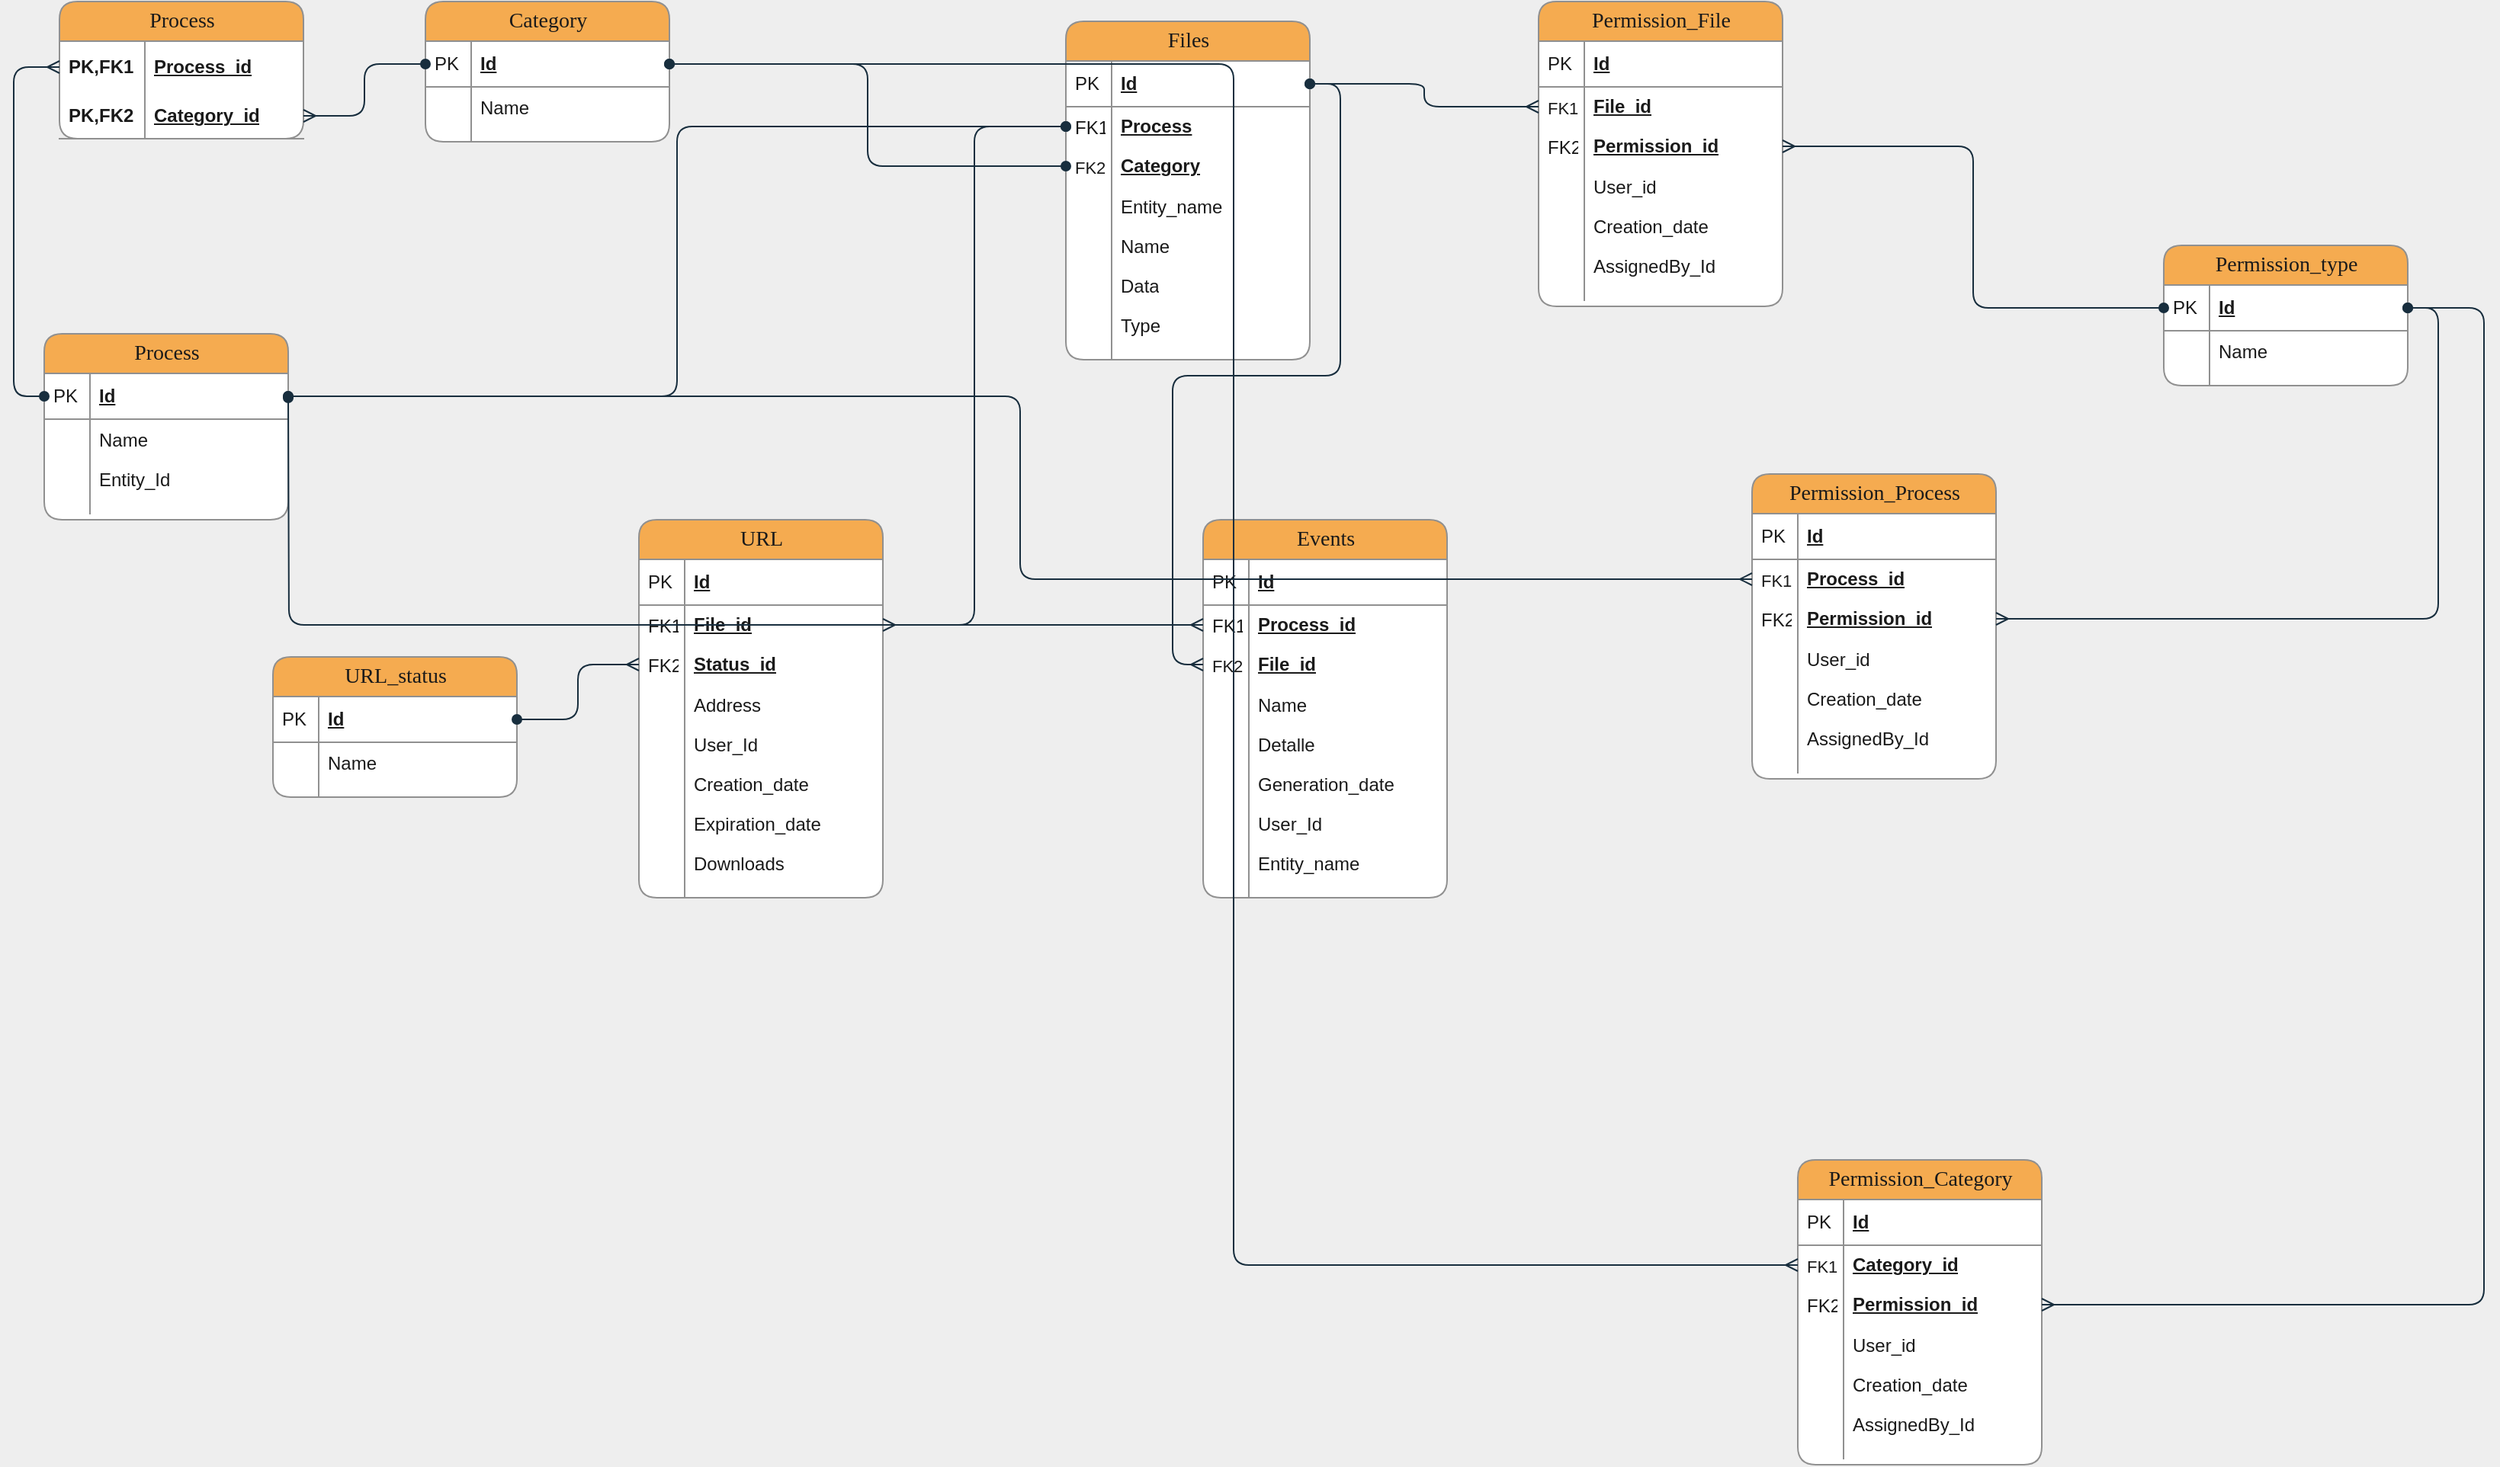 <mxfile version="18.0.0" type="github">
  <diagram name="Page-1" id="e56a1550-8fbb-45ad-956c-1786394a9013">
    <mxGraphModel dx="1981" dy="1144" grid="1" gridSize="10" guides="1" tooltips="1" connect="1" arrows="1" fold="1" page="1" pageScale="1" pageWidth="850" pageHeight="1100" background="#EEEEEE" math="0" shadow="0">
      <root>
        <mxCell id="0" />
        <mxCell id="1" parent="0" />
        <mxCell id="2e49270ec7c68f3f-8" value="Files" style="swimlane;html=1;fontStyle=0;childLayout=stackLayout;horizontal=1;startSize=26;fillColor=#F5AB50;horizontalStack=0;resizeParent=1;resizeLast=0;collapsible=1;marginBottom=0;swimlaneFillColor=#ffffff;align=center;shadow=0;comic=0;labelBackgroundColor=none;strokeWidth=1;fontFamily=Verdana;fontSize=14;swimlaneLine=1;strokeColor=#909090;fontColor=#1A1A1A;rounded=1;" parent="1" vertex="1">
          <mxGeometry x="700" y="153" width="160" height="222" as="geometry" />
        </mxCell>
        <mxCell id="2e49270ec7c68f3f-9" value="Id" style="shape=partialRectangle;top=0;left=0;right=0;bottom=1;html=1;align=left;verticalAlign=middle;fillColor=none;spacingLeft=34;spacingRight=4;whiteSpace=wrap;overflow=hidden;rotatable=0;points=[[0,0.5],[1,0.5]];portConstraint=eastwest;dropTarget=0;fontStyle=5;strokeColor=#909090;fontColor=#1A1A1A;rounded=1;" parent="2e49270ec7c68f3f-8" vertex="1">
          <mxGeometry y="26" width="160" height="30" as="geometry" />
        </mxCell>
        <mxCell id="2e49270ec7c68f3f-10" value="PK" style="shape=partialRectangle;top=0;left=0;bottom=0;html=1;fillColor=none;align=left;verticalAlign=middle;spacingLeft=4;spacingRight=4;whiteSpace=wrap;overflow=hidden;rotatable=0;points=[];portConstraint=eastwest;part=1;strokeColor=#909090;fontColor=#1A1A1A;rounded=1;" parent="2e49270ec7c68f3f-9" vertex="1" connectable="0">
          <mxGeometry width="30" height="30" as="geometry" />
        </mxCell>
        <mxCell id="2e49270ec7c68f3f-15" value="Process" style="shape=partialRectangle;top=0;left=0;right=0;bottom=0;html=1;align=left;verticalAlign=middle;fillColor=none;spacingLeft=34;spacingRight=4;whiteSpace=wrap;overflow=hidden;rotatable=0;points=[[0,0.5],[1,0.5]];portConstraint=eastwest;dropTarget=0;strokeColor=#909090;fontColor=#1A1A1A;rounded=1;fontStyle=5;" parent="2e49270ec7c68f3f-8" vertex="1">
          <mxGeometry y="56" width="160" height="26" as="geometry" />
        </mxCell>
        <mxCell id="2e49270ec7c68f3f-16" value="FK1" style="shape=partialRectangle;top=0;left=0;bottom=0;html=1;fillColor=none;align=left;verticalAlign=top;spacingLeft=4;spacingRight=4;whiteSpace=wrap;overflow=hidden;rotatable=0;points=[];portConstraint=eastwest;part=1;strokeColor=#909090;fontColor=#1A1A1A;rounded=1;" parent="2e49270ec7c68f3f-15" vertex="1" connectable="0">
          <mxGeometry width="30" height="26" as="geometry" />
        </mxCell>
        <mxCell id="2e49270ec7c68f3f-11" value="Category" style="shape=partialRectangle;top=0;left=0;right=0;bottom=0;html=1;align=left;verticalAlign=middle;fillColor=none;spacingLeft=34;spacingRight=4;whiteSpace=wrap;overflow=hidden;rotatable=0;points=[[0,0.5],[1,0.5]];portConstraint=eastwest;dropTarget=0;strokeColor=#909090;fontColor=#1A1A1A;rounded=1;fontStyle=5;" parent="2e49270ec7c68f3f-8" vertex="1">
          <mxGeometry y="82" width="160" height="26" as="geometry" />
        </mxCell>
        <mxCell id="2e49270ec7c68f3f-12" value="&lt;font style=&quot;font-size: 11px;&quot;&gt;FK2&lt;/font&gt;" style="shape=partialRectangle;top=0;left=0;bottom=0;html=1;fillColor=none;align=left;verticalAlign=top;spacingLeft=4;spacingRight=4;whiteSpace=wrap;overflow=hidden;rotatable=0;points=[];portConstraint=eastwest;part=1;strokeColor=#909090;fontColor=#1A1A1A;rounded=1;" parent="2e49270ec7c68f3f-11" vertex="1" connectable="0">
          <mxGeometry width="30" height="26" as="geometry" />
        </mxCell>
        <mxCell id="vIAqwBNC-OFcZ53PO1-U-49" value="Entity_name" style="shape=partialRectangle;top=0;left=0;right=0;bottom=0;html=1;align=left;verticalAlign=top;fillColor=none;spacingLeft=34;spacingRight=4;whiteSpace=wrap;overflow=hidden;rotatable=0;points=[[0,0.5],[1,0.5]];portConstraint=eastwest;dropTarget=0;strokeColor=#909090;fontColor=#1A1A1A;rounded=1;" vertex="1" parent="2e49270ec7c68f3f-8">
          <mxGeometry y="108" width="160" height="26" as="geometry" />
        </mxCell>
        <mxCell id="vIAqwBNC-OFcZ53PO1-U-50" value="" style="shape=partialRectangle;top=0;left=0;bottom=0;html=1;fillColor=none;align=left;verticalAlign=top;spacingLeft=4;spacingRight=4;whiteSpace=wrap;overflow=hidden;rotatable=0;points=[];portConstraint=eastwest;part=1;strokeColor=#909090;fontColor=#1A1A1A;rounded=1;" vertex="1" connectable="0" parent="vIAqwBNC-OFcZ53PO1-U-49">
          <mxGeometry width="30" height="26" as="geometry" />
        </mxCell>
        <mxCell id="vIAqwBNC-OFcZ53PO1-U-4" value="Name" style="shape=partialRectangle;top=0;left=0;right=0;bottom=0;html=1;align=left;verticalAlign=top;fillColor=none;spacingLeft=34;spacingRight=4;whiteSpace=wrap;overflow=hidden;rotatable=0;points=[[0,0.5],[1,0.5]];portConstraint=eastwest;dropTarget=0;strokeColor=#909090;fontColor=#1A1A1A;rounded=1;" vertex="1" parent="2e49270ec7c68f3f-8">
          <mxGeometry y="134" width="160" height="26" as="geometry" />
        </mxCell>
        <mxCell id="vIAqwBNC-OFcZ53PO1-U-5" value="" style="shape=partialRectangle;top=0;left=0;bottom=0;html=1;fillColor=none;align=left;verticalAlign=top;spacingLeft=4;spacingRight=4;whiteSpace=wrap;overflow=hidden;rotatable=0;points=[];portConstraint=eastwest;part=1;strokeColor=#909090;fontColor=#1A1A1A;rounded=1;" vertex="1" connectable="0" parent="vIAqwBNC-OFcZ53PO1-U-4">
          <mxGeometry width="30" height="26" as="geometry" />
        </mxCell>
        <mxCell id="2e49270ec7c68f3f-13" value="Data" style="shape=partialRectangle;top=0;left=0;right=0;bottom=0;html=1;align=left;verticalAlign=top;fillColor=none;spacingLeft=34;spacingRight=4;whiteSpace=wrap;overflow=hidden;rotatable=0;points=[[0,0.5],[1,0.5]];portConstraint=eastwest;dropTarget=0;strokeColor=#909090;fontColor=#1A1A1A;rounded=1;" parent="2e49270ec7c68f3f-8" vertex="1">
          <mxGeometry y="160" width="160" height="26" as="geometry" />
        </mxCell>
        <mxCell id="2e49270ec7c68f3f-14" value="" style="shape=partialRectangle;top=0;left=0;bottom=0;html=1;fillColor=none;align=left;verticalAlign=top;spacingLeft=4;spacingRight=4;whiteSpace=wrap;overflow=hidden;rotatable=0;points=[];portConstraint=eastwest;part=1;strokeColor=#909090;fontColor=#1A1A1A;rounded=1;" parent="2e49270ec7c68f3f-13" vertex="1" connectable="0">
          <mxGeometry width="30" height="26" as="geometry" />
        </mxCell>
        <mxCell id="vIAqwBNC-OFcZ53PO1-U-6" value="Type" style="shape=partialRectangle;top=0;left=0;right=0;bottom=0;html=1;align=left;verticalAlign=top;fillColor=none;spacingLeft=34;spacingRight=4;whiteSpace=wrap;overflow=hidden;rotatable=0;points=[[0,0.5],[1,0.5]];portConstraint=eastwest;dropTarget=0;strokeColor=#909090;fontColor=#1A1A1A;rounded=1;" vertex="1" parent="2e49270ec7c68f3f-8">
          <mxGeometry y="186" width="160" height="26" as="geometry" />
        </mxCell>
        <mxCell id="vIAqwBNC-OFcZ53PO1-U-7" value="" style="shape=partialRectangle;top=0;left=0;bottom=0;html=1;fillColor=none;align=left;verticalAlign=top;spacingLeft=4;spacingRight=4;whiteSpace=wrap;overflow=hidden;rotatable=0;points=[];portConstraint=eastwest;part=1;strokeColor=#909090;fontColor=#1A1A1A;rounded=1;" vertex="1" connectable="0" parent="vIAqwBNC-OFcZ53PO1-U-6">
          <mxGeometry width="30" height="26" as="geometry" />
        </mxCell>
        <mxCell id="2e49270ec7c68f3f-17" value="" style="shape=partialRectangle;top=0;left=0;right=0;bottom=0;html=1;align=left;verticalAlign=top;fillColor=none;spacingLeft=34;spacingRight=4;whiteSpace=wrap;overflow=hidden;rotatable=0;points=[[0,0.5],[1,0.5]];portConstraint=eastwest;dropTarget=0;strokeColor=#909090;fontColor=#1A1A1A;rounded=1;" parent="2e49270ec7c68f3f-8" vertex="1">
          <mxGeometry y="212" width="160" height="10" as="geometry" />
        </mxCell>
        <mxCell id="2e49270ec7c68f3f-18" value="" style="shape=partialRectangle;top=0;left=0;bottom=0;html=1;fillColor=none;align=left;verticalAlign=top;spacingLeft=4;spacingRight=4;whiteSpace=wrap;overflow=hidden;rotatable=0;points=[];portConstraint=eastwest;part=1;strokeColor=#909090;fontColor=#1A1A1A;rounded=1;" parent="2e49270ec7c68f3f-17" vertex="1" connectable="0">
          <mxGeometry width="30" height="10" as="geometry" />
        </mxCell>
        <mxCell id="2e49270ec7c68f3f-19" value="Category" style="swimlane;html=1;fontStyle=0;childLayout=stackLayout;horizontal=1;startSize=26;fillColor=#F5AB50;horizontalStack=0;resizeParent=1;resizeLast=0;collapsible=1;marginBottom=0;swimlaneFillColor=#ffffff;align=center;shadow=0;comic=0;labelBackgroundColor=none;strokeWidth=1;fontFamily=Verdana;fontSize=14;strokeColor=#909090;fontColor=#1A1A1A;rounded=1;" parent="1" vertex="1">
          <mxGeometry x="280" y="140" width="160" height="92" as="geometry" />
        </mxCell>
        <mxCell id="2e49270ec7c68f3f-20" value="Id" style="shape=partialRectangle;top=0;left=0;right=0;bottom=1;html=1;align=left;verticalAlign=middle;fillColor=none;spacingLeft=34;spacingRight=4;whiteSpace=wrap;overflow=hidden;rotatable=0;points=[[0,0.5],[1,0.5]];portConstraint=eastwest;dropTarget=0;fontStyle=5;strokeColor=#909090;fontColor=#1A1A1A;rounded=1;" parent="2e49270ec7c68f3f-19" vertex="1">
          <mxGeometry y="26" width="160" height="30" as="geometry" />
        </mxCell>
        <mxCell id="2e49270ec7c68f3f-21" value="PK" style="shape=partialRectangle;top=0;left=0;bottom=0;html=1;fillColor=none;align=left;verticalAlign=middle;spacingLeft=4;spacingRight=4;whiteSpace=wrap;overflow=hidden;rotatable=0;points=[];portConstraint=eastwest;part=1;strokeColor=#909090;fontColor=#1A1A1A;rounded=1;" parent="2e49270ec7c68f3f-20" vertex="1" connectable="0">
          <mxGeometry width="30" height="30" as="geometry" />
        </mxCell>
        <mxCell id="2e49270ec7c68f3f-22" value="Name" style="shape=partialRectangle;top=0;left=0;right=0;bottom=0;html=1;align=left;verticalAlign=top;fillColor=none;spacingLeft=34;spacingRight=4;whiteSpace=wrap;overflow=hidden;rotatable=0;points=[[0,0.5],[1,0.5]];portConstraint=eastwest;dropTarget=0;strokeColor=#909090;fontColor=#1A1A1A;rounded=1;" parent="2e49270ec7c68f3f-19" vertex="1">
          <mxGeometry y="56" width="160" height="26" as="geometry" />
        </mxCell>
        <mxCell id="2e49270ec7c68f3f-23" value="" style="shape=partialRectangle;top=0;left=0;bottom=0;html=1;fillColor=none;align=left;verticalAlign=top;spacingLeft=4;spacingRight=4;whiteSpace=wrap;overflow=hidden;rotatable=0;points=[];portConstraint=eastwest;part=1;strokeColor=#909090;fontColor=#1A1A1A;rounded=1;" parent="2e49270ec7c68f3f-22" vertex="1" connectable="0">
          <mxGeometry width="30" height="26" as="geometry" />
        </mxCell>
        <mxCell id="2e49270ec7c68f3f-28" value="" style="shape=partialRectangle;top=0;left=0;right=0;bottom=0;html=1;align=left;verticalAlign=top;fillColor=none;spacingLeft=34;spacingRight=4;whiteSpace=wrap;overflow=hidden;rotatable=0;points=[[0,0.5],[1,0.5]];portConstraint=eastwest;dropTarget=0;strokeColor=#909090;fontColor=#1A1A1A;rounded=1;" parent="2e49270ec7c68f3f-19" vertex="1">
          <mxGeometry y="82" width="160" height="10" as="geometry" />
        </mxCell>
        <mxCell id="2e49270ec7c68f3f-29" value="" style="shape=partialRectangle;top=0;left=0;bottom=0;html=1;fillColor=none;align=left;verticalAlign=top;spacingLeft=4;spacingRight=4;whiteSpace=wrap;overflow=hidden;rotatable=0;points=[];portConstraint=eastwest;part=1;strokeColor=#909090;fontColor=#1A1A1A;rounded=1;" parent="2e49270ec7c68f3f-28" vertex="1" connectable="0">
          <mxGeometry width="30" height="10" as="geometry" />
        </mxCell>
        <mxCell id="2e49270ec7c68f3f-30" value="URL" style="swimlane;html=1;fontStyle=0;childLayout=stackLayout;horizontal=1;startSize=26;fillColor=#F5AB50;horizontalStack=0;resizeParent=1;resizeLast=0;collapsible=1;marginBottom=0;swimlaneFillColor=#ffffff;align=center;shadow=0;comic=0;labelBackgroundColor=none;strokeWidth=1;fontFamily=Verdana;fontSize=14;strokeColor=#909090;fontColor=#1A1A1A;rounded=1;" parent="1" vertex="1">
          <mxGeometry x="420" y="480" width="160" height="248" as="geometry" />
        </mxCell>
        <mxCell id="2e49270ec7c68f3f-31" value="Id" style="shape=partialRectangle;top=0;left=0;right=0;bottom=1;html=1;align=left;verticalAlign=middle;fillColor=none;spacingLeft=34;spacingRight=4;whiteSpace=wrap;overflow=hidden;rotatable=0;points=[[0,0.5],[1,0.5]];portConstraint=eastwest;dropTarget=0;fontStyle=5;strokeColor=#909090;fontColor=#1A1A1A;rounded=1;" parent="2e49270ec7c68f3f-30" vertex="1">
          <mxGeometry y="26" width="160" height="30" as="geometry" />
        </mxCell>
        <mxCell id="2e49270ec7c68f3f-32" value="PK" style="shape=partialRectangle;top=0;left=0;bottom=0;html=1;fillColor=none;align=left;verticalAlign=middle;spacingLeft=4;spacingRight=4;whiteSpace=wrap;overflow=hidden;rotatable=0;points=[];portConstraint=eastwest;part=1;strokeColor=#909090;fontColor=#1A1A1A;rounded=1;" parent="2e49270ec7c68f3f-31" vertex="1" connectable="0">
          <mxGeometry width="30" height="30" as="geometry" />
        </mxCell>
        <mxCell id="vIAqwBNC-OFcZ53PO1-U-19" value="File_id" style="shape=partialRectangle;top=0;left=0;right=0;bottom=0;html=1;align=left;verticalAlign=middle;fillColor=none;spacingLeft=34;spacingRight=4;whiteSpace=wrap;overflow=hidden;rotatable=0;points=[[0,0.5],[1,0.5]];portConstraint=eastwest;dropTarget=0;strokeColor=#909090;fontColor=#1A1A1A;rounded=1;fontStyle=5;" vertex="1" parent="2e49270ec7c68f3f-30">
          <mxGeometry y="56" width="160" height="26" as="geometry" />
        </mxCell>
        <mxCell id="vIAqwBNC-OFcZ53PO1-U-20" value="FK1" style="shape=partialRectangle;top=0;left=0;bottom=0;html=1;fillColor=none;align=left;verticalAlign=top;spacingLeft=4;spacingRight=4;whiteSpace=wrap;overflow=hidden;rotatable=0;points=[];portConstraint=eastwest;part=1;strokeColor=#909090;fontColor=#1A1A1A;rounded=1;" vertex="1" connectable="0" parent="vIAqwBNC-OFcZ53PO1-U-19">
          <mxGeometry width="30" height="26" as="geometry" />
        </mxCell>
        <mxCell id="vIAqwBNC-OFcZ53PO1-U-15" value="Status_id" style="shape=partialRectangle;top=0;left=0;right=0;bottom=0;html=1;align=left;verticalAlign=middle;fillColor=none;spacingLeft=34;spacingRight=4;whiteSpace=wrap;overflow=hidden;rotatable=0;points=[[0,0.5],[1,0.5]];portConstraint=eastwest;dropTarget=0;strokeColor=#909090;fontColor=#1A1A1A;rounded=1;fontStyle=5;" vertex="1" parent="2e49270ec7c68f3f-30">
          <mxGeometry y="82" width="160" height="26" as="geometry" />
        </mxCell>
        <mxCell id="vIAqwBNC-OFcZ53PO1-U-16" value="FK2" style="shape=partialRectangle;top=0;left=0;bottom=0;html=1;fillColor=none;align=left;verticalAlign=top;spacingLeft=4;spacingRight=4;whiteSpace=wrap;overflow=hidden;rotatable=0;points=[];portConstraint=eastwest;part=1;strokeColor=#909090;fontColor=#1A1A1A;rounded=1;" vertex="1" connectable="0" parent="vIAqwBNC-OFcZ53PO1-U-15">
          <mxGeometry width="30" height="26" as="geometry" />
        </mxCell>
        <mxCell id="2e49270ec7c68f3f-33" value="Address" style="shape=partialRectangle;top=0;left=0;right=0;bottom=0;html=1;align=left;verticalAlign=top;fillColor=none;spacingLeft=34;spacingRight=4;whiteSpace=wrap;overflow=hidden;rotatable=0;points=[[0,0.5],[1,0.5]];portConstraint=eastwest;dropTarget=0;strokeColor=#909090;fontColor=#1A1A1A;rounded=1;" parent="2e49270ec7c68f3f-30" vertex="1">
          <mxGeometry y="108" width="160" height="26" as="geometry" />
        </mxCell>
        <mxCell id="2e49270ec7c68f3f-34" value="" style="shape=partialRectangle;top=0;left=0;bottom=0;html=1;fillColor=none;align=left;verticalAlign=top;spacingLeft=4;spacingRight=4;whiteSpace=wrap;overflow=hidden;rotatable=0;points=[];portConstraint=eastwest;part=1;strokeColor=#909090;fontColor=#1A1A1A;rounded=1;" parent="2e49270ec7c68f3f-33" vertex="1" connectable="0">
          <mxGeometry width="30" height="26" as="geometry" />
        </mxCell>
        <mxCell id="2e49270ec7c68f3f-35" value="User_Id" style="shape=partialRectangle;top=0;left=0;right=0;bottom=0;html=1;align=left;verticalAlign=top;fillColor=none;spacingLeft=34;spacingRight=4;whiteSpace=wrap;overflow=hidden;rotatable=0;points=[[0,0.5],[1,0.5]];portConstraint=eastwest;dropTarget=0;strokeColor=#909090;fontColor=#1A1A1A;rounded=1;" parent="2e49270ec7c68f3f-30" vertex="1">
          <mxGeometry y="134" width="160" height="26" as="geometry" />
        </mxCell>
        <mxCell id="2e49270ec7c68f3f-36" value="" style="shape=partialRectangle;top=0;left=0;bottom=0;html=1;fillColor=none;align=left;verticalAlign=top;spacingLeft=4;spacingRight=4;whiteSpace=wrap;overflow=hidden;rotatable=0;points=[];portConstraint=eastwest;part=1;strokeColor=#909090;fontColor=#1A1A1A;rounded=1;" parent="2e49270ec7c68f3f-35" vertex="1" connectable="0">
          <mxGeometry width="30" height="26" as="geometry" />
        </mxCell>
        <mxCell id="2e49270ec7c68f3f-37" value="Creation_date" style="shape=partialRectangle;top=0;left=0;right=0;bottom=0;html=1;align=left;verticalAlign=top;fillColor=none;spacingLeft=34;spacingRight=4;whiteSpace=wrap;overflow=hidden;rotatable=0;points=[[0,0.5],[1,0.5]];portConstraint=eastwest;dropTarget=0;strokeColor=#909090;fontColor=#1A1A1A;rounded=1;" parent="2e49270ec7c68f3f-30" vertex="1">
          <mxGeometry y="160" width="160" height="26" as="geometry" />
        </mxCell>
        <mxCell id="2e49270ec7c68f3f-38" value="" style="shape=partialRectangle;top=0;left=0;bottom=0;html=1;fillColor=none;align=left;verticalAlign=top;spacingLeft=4;spacingRight=4;whiteSpace=wrap;overflow=hidden;rotatable=0;points=[];portConstraint=eastwest;part=1;strokeColor=#909090;fontColor=#1A1A1A;rounded=1;" parent="2e49270ec7c68f3f-37" vertex="1" connectable="0">
          <mxGeometry width="30" height="26" as="geometry" />
        </mxCell>
        <mxCell id="vIAqwBNC-OFcZ53PO1-U-13" value="Expiration_date" style="shape=partialRectangle;top=0;left=0;right=0;bottom=0;html=1;align=left;verticalAlign=top;fillColor=none;spacingLeft=34;spacingRight=4;whiteSpace=wrap;overflow=hidden;rotatable=0;points=[[0,0.5],[1,0.5]];portConstraint=eastwest;dropTarget=0;strokeColor=#909090;fontColor=#1A1A1A;rounded=1;" vertex="1" parent="2e49270ec7c68f3f-30">
          <mxGeometry y="186" width="160" height="26" as="geometry" />
        </mxCell>
        <mxCell id="vIAqwBNC-OFcZ53PO1-U-14" value="" style="shape=partialRectangle;top=0;left=0;bottom=0;html=1;fillColor=none;align=left;verticalAlign=top;spacingLeft=4;spacingRight=4;whiteSpace=wrap;overflow=hidden;rotatable=0;points=[];portConstraint=eastwest;part=1;strokeColor=#909090;fontColor=#1A1A1A;rounded=1;" vertex="1" connectable="0" parent="vIAqwBNC-OFcZ53PO1-U-13">
          <mxGeometry width="30" height="26" as="geometry" />
        </mxCell>
        <mxCell id="vIAqwBNC-OFcZ53PO1-U-17" value="Downloads" style="shape=partialRectangle;top=0;left=0;right=0;bottom=0;html=1;align=left;verticalAlign=top;fillColor=none;spacingLeft=34;spacingRight=4;whiteSpace=wrap;overflow=hidden;rotatable=0;points=[[0,0.5],[1,0.5]];portConstraint=eastwest;dropTarget=0;strokeColor=#909090;fontColor=#1A1A1A;rounded=1;" vertex="1" parent="2e49270ec7c68f3f-30">
          <mxGeometry y="212" width="160" height="26" as="geometry" />
        </mxCell>
        <mxCell id="vIAqwBNC-OFcZ53PO1-U-18" value="" style="shape=partialRectangle;top=0;left=0;bottom=0;html=1;fillColor=none;align=left;verticalAlign=top;spacingLeft=4;spacingRight=4;whiteSpace=wrap;overflow=hidden;rotatable=0;points=[];portConstraint=eastwest;part=1;strokeColor=#909090;fontColor=#1A1A1A;rounded=1;" vertex="1" connectable="0" parent="vIAqwBNC-OFcZ53PO1-U-17">
          <mxGeometry width="30" height="26" as="geometry" />
        </mxCell>
        <mxCell id="2e49270ec7c68f3f-39" value="" style="shape=partialRectangle;top=0;left=0;right=0;bottom=0;html=1;align=left;verticalAlign=top;fillColor=none;spacingLeft=34;spacingRight=4;whiteSpace=wrap;overflow=hidden;rotatable=0;points=[[0,0.5],[1,0.5]];portConstraint=eastwest;dropTarget=0;strokeColor=#909090;fontColor=#1A1A1A;rounded=1;" parent="2e49270ec7c68f3f-30" vertex="1">
          <mxGeometry y="238" width="160" height="10" as="geometry" />
        </mxCell>
        <mxCell id="2e49270ec7c68f3f-40" value="" style="shape=partialRectangle;top=0;left=0;bottom=0;html=1;fillColor=none;align=left;verticalAlign=top;spacingLeft=4;spacingRight=4;whiteSpace=wrap;overflow=hidden;rotatable=0;points=[];portConstraint=eastwest;part=1;strokeColor=#909090;fontColor=#1A1A1A;rounded=1;" parent="2e49270ec7c68f3f-39" vertex="1" connectable="0">
          <mxGeometry width="30" height="10" as="geometry" />
        </mxCell>
        <mxCell id="2e49270ec7c68f3f-48" value="Process" style="swimlane;html=1;fontStyle=0;childLayout=stackLayout;horizontal=1;startSize=26;fillColor=#F5AB50;horizontalStack=0;resizeParent=1;resizeLast=0;collapsible=1;marginBottom=0;swimlaneFillColor=#ffffff;align=center;shadow=0;comic=0;labelBackgroundColor=none;strokeWidth=1;fontFamily=Verdana;fontSize=14;strokeColor=#909090;fontColor=#1A1A1A;rounded=1;" parent="1" vertex="1">
          <mxGeometry x="40" y="140" width="160" height="90" as="geometry" />
        </mxCell>
        <mxCell id="2e49270ec7c68f3f-49" value="Process_id" style="shape=partialRectangle;top=0;left=0;right=0;bottom=0;html=1;align=left;verticalAlign=middle;fillColor=none;spacingLeft=60;spacingRight=4;whiteSpace=wrap;overflow=hidden;rotatable=0;points=[[0,0.5],[1,0.5]];portConstraint=eastwest;dropTarget=0;fontStyle=5;strokeColor=#909090;fontColor=#1A1A1A;rounded=1;" parent="2e49270ec7c68f3f-48" vertex="1">
          <mxGeometry y="26" width="160" height="34" as="geometry" />
        </mxCell>
        <mxCell id="2e49270ec7c68f3f-50" value="PK,FK1" style="shape=partialRectangle;fontStyle=1;top=0;left=0;bottom=0;html=1;fillColor=none;align=left;verticalAlign=middle;spacingLeft=4;spacingRight=4;whiteSpace=wrap;overflow=hidden;rotatable=0;points=[];portConstraint=eastwest;part=1;strokeColor=#909090;fontColor=#1A1A1A;rounded=1;" parent="2e49270ec7c68f3f-49" vertex="1" connectable="0">
          <mxGeometry width="56" height="34" as="geometry" />
        </mxCell>
        <mxCell id="2e49270ec7c68f3f-51" value="Category_id" style="shape=partialRectangle;top=0;left=0;right=0;bottom=1;html=1;align=left;verticalAlign=middle;fillColor=none;spacingLeft=60;spacingRight=4;whiteSpace=wrap;overflow=hidden;rotatable=0;points=[[0,0.5],[1,0.5]];portConstraint=eastwest;dropTarget=0;fontStyle=5;strokeColor=#909090;fontColor=#1A1A1A;rounded=1;" parent="2e49270ec7c68f3f-48" vertex="1">
          <mxGeometry y="60" width="160" height="30" as="geometry" />
        </mxCell>
        <mxCell id="2e49270ec7c68f3f-52" value="PK,FK2" style="shape=partialRectangle;fontStyle=1;top=0;left=0;bottom=0;html=1;fillColor=none;align=left;verticalAlign=middle;spacingLeft=4;spacingRight=4;whiteSpace=wrap;overflow=hidden;rotatable=0;points=[];portConstraint=eastwest;part=1;strokeColor=#909090;fontColor=#1A1A1A;rounded=1;" parent="2e49270ec7c68f3f-51" vertex="1" connectable="0">
          <mxGeometry width="56" height="30" as="geometry" />
        </mxCell>
        <mxCell id="2e49270ec7c68f3f-80" value="Process" style="swimlane;html=1;fontStyle=0;childLayout=stackLayout;horizontal=1;startSize=26;fillColor=#F5AB50;horizontalStack=0;resizeParent=1;resizeLast=0;collapsible=1;marginBottom=0;swimlaneFillColor=#ffffff;align=center;shadow=0;comic=0;labelBackgroundColor=none;strokeWidth=1;fontFamily=Verdana;fontSize=14;strokeColor=#909090;fontColor=#1A1A1A;rounded=1;" parent="1" vertex="1">
          <mxGeometry x="30" y="358" width="160" height="122" as="geometry">
            <mxRectangle x="30" y="358" width="90" height="26" as="alternateBounds" />
          </mxGeometry>
        </mxCell>
        <mxCell id="2e49270ec7c68f3f-81" value="Id" style="shape=partialRectangle;top=0;left=0;right=0;bottom=1;html=1;align=left;verticalAlign=middle;fillColor=none;spacingLeft=34;spacingRight=4;whiteSpace=wrap;overflow=hidden;rotatable=0;points=[[0,0.5],[1,0.5]];portConstraint=eastwest;dropTarget=0;fontStyle=5;strokeColor=#909090;fontColor=#1A1A1A;rounded=1;" parent="2e49270ec7c68f3f-80" vertex="1">
          <mxGeometry y="26" width="160" height="30" as="geometry" />
        </mxCell>
        <mxCell id="2e49270ec7c68f3f-82" value="PK" style="shape=partialRectangle;top=0;left=0;bottom=0;html=1;fillColor=none;align=left;verticalAlign=middle;spacingLeft=4;spacingRight=4;whiteSpace=wrap;overflow=hidden;rotatable=0;points=[];portConstraint=eastwest;part=1;strokeColor=#909090;fontColor=#1A1A1A;rounded=1;" parent="2e49270ec7c68f3f-81" vertex="1" connectable="0">
          <mxGeometry width="30" height="30" as="geometry" />
        </mxCell>
        <mxCell id="2e49270ec7c68f3f-83" value="Name" style="shape=partialRectangle;top=0;left=0;right=0;bottom=0;html=1;align=left;verticalAlign=top;fillColor=none;spacingLeft=34;spacingRight=4;whiteSpace=wrap;overflow=hidden;rotatable=0;points=[[0,0.5],[1,0.5]];portConstraint=eastwest;dropTarget=0;strokeColor=#909090;fontColor=#1A1A1A;rounded=1;" parent="2e49270ec7c68f3f-80" vertex="1">
          <mxGeometry y="56" width="160" height="26" as="geometry" />
        </mxCell>
        <mxCell id="2e49270ec7c68f3f-84" value="" style="shape=partialRectangle;top=0;left=0;bottom=0;html=1;fillColor=none;align=left;verticalAlign=top;spacingLeft=4;spacingRight=4;whiteSpace=wrap;overflow=hidden;rotatable=0;points=[];portConstraint=eastwest;part=1;strokeColor=#909090;fontColor=#1A1A1A;rounded=1;" parent="2e49270ec7c68f3f-83" vertex="1" connectable="0">
          <mxGeometry width="30" height="26" as="geometry" />
        </mxCell>
        <mxCell id="2e49270ec7c68f3f-85" value="Entity_Id" style="shape=partialRectangle;top=0;left=0;right=0;bottom=0;html=1;align=left;verticalAlign=top;fillColor=none;spacingLeft=34;spacingRight=4;whiteSpace=wrap;overflow=hidden;rotatable=0;points=[[0,0.5],[1,0.5]];portConstraint=eastwest;dropTarget=0;strokeColor=#909090;fontColor=#1A1A1A;rounded=1;" parent="2e49270ec7c68f3f-80" vertex="1">
          <mxGeometry y="82" width="160" height="26" as="geometry" />
        </mxCell>
        <mxCell id="2e49270ec7c68f3f-86" value="" style="shape=partialRectangle;top=0;left=0;bottom=0;html=1;fillColor=none;align=left;verticalAlign=top;spacingLeft=4;spacingRight=4;whiteSpace=wrap;overflow=hidden;rotatable=0;points=[];portConstraint=eastwest;part=1;strokeColor=#909090;fontColor=#1A1A1A;rounded=1;" parent="2e49270ec7c68f3f-85" vertex="1" connectable="0">
          <mxGeometry width="30" height="26" as="geometry" />
        </mxCell>
        <mxCell id="2e49270ec7c68f3f-89" value="" style="shape=partialRectangle;top=0;left=0;right=0;bottom=0;html=1;align=left;verticalAlign=top;fillColor=none;spacingLeft=34;spacingRight=4;whiteSpace=wrap;overflow=hidden;rotatable=0;points=[[0,0.5],[1,0.5]];portConstraint=eastwest;dropTarget=0;strokeColor=#909090;fontColor=#1A1A1A;rounded=1;" parent="2e49270ec7c68f3f-80" vertex="1">
          <mxGeometry y="108" width="160" height="10" as="geometry" />
        </mxCell>
        <mxCell id="2e49270ec7c68f3f-90" value="" style="shape=partialRectangle;top=0;left=0;bottom=0;html=1;fillColor=none;align=left;verticalAlign=top;spacingLeft=4;spacingRight=4;whiteSpace=wrap;overflow=hidden;rotatable=0;points=[];portConstraint=eastwest;part=1;strokeColor=#909090;fontColor=#1A1A1A;rounded=1;" parent="2e49270ec7c68f3f-89" vertex="1" connectable="0">
          <mxGeometry width="30" height="10" as="geometry" />
        </mxCell>
        <mxCell id="vIAqwBNC-OFcZ53PO1-U-2" style="edgeStyle=orthogonalEdgeStyle;curved=0;rounded=1;sketch=0;orthogonalLoop=1;jettySize=auto;html=1;exitX=1;exitY=0.5;exitDx=0;exitDy=0;fontColor=#1a1a1a;strokeColor=#182E3E;startArrow=ERmany;startFill=0;endArrow=oval;endFill=1;" edge="1" parent="1" source="2e49270ec7c68f3f-51" target="2e49270ec7c68f3f-20">
          <mxGeometry relative="1" as="geometry" />
        </mxCell>
        <mxCell id="vIAqwBNC-OFcZ53PO1-U-3" style="edgeStyle=orthogonalEdgeStyle;curved=0;rounded=1;sketch=0;orthogonalLoop=1;jettySize=auto;html=1;entryX=0;entryY=0.5;entryDx=0;entryDy=0;fontColor=#1a1a1a;strokeColor=#182E3E;endArrow=oval;endFill=1;startArrow=ERmany;startFill=0;" edge="1" parent="1" source="2e49270ec7c68f3f-49" target="2e49270ec7c68f3f-81">
          <mxGeometry relative="1" as="geometry" />
        </mxCell>
        <mxCell id="vIAqwBNC-OFcZ53PO1-U-11" style="edgeStyle=orthogonalEdgeStyle;curved=0;rounded=1;sketch=0;orthogonalLoop=1;jettySize=auto;html=1;entryX=1;entryY=0.5;entryDx=0;entryDy=0;fontColor=#1a1a1a;startArrow=oval;startFill=1;endArrow=oval;endFill=1;strokeColor=#182E3E;" edge="1" parent="1" source="2e49270ec7c68f3f-15" target="2e49270ec7c68f3f-81">
          <mxGeometry relative="1" as="geometry" />
        </mxCell>
        <mxCell id="vIAqwBNC-OFcZ53PO1-U-12" style="edgeStyle=orthogonalEdgeStyle;curved=0;rounded=1;sketch=0;orthogonalLoop=1;jettySize=auto;html=1;exitX=0;exitY=0.5;exitDx=0;exitDy=0;entryX=1;entryY=0.5;entryDx=0;entryDy=0;fontColor=#1a1a1a;startArrow=oval;startFill=1;endArrow=oval;endFill=1;strokeColor=#182E3E;" edge="1" parent="1" source="2e49270ec7c68f3f-11" target="2e49270ec7c68f3f-20">
          <mxGeometry relative="1" as="geometry" />
        </mxCell>
        <mxCell id="vIAqwBNC-OFcZ53PO1-U-21" value="URL_status" style="swimlane;html=1;fontStyle=0;childLayout=stackLayout;horizontal=1;startSize=26;fillColor=#F5AB50;horizontalStack=0;resizeParent=1;resizeLast=0;collapsible=1;marginBottom=0;swimlaneFillColor=#ffffff;align=center;shadow=0;comic=0;labelBackgroundColor=none;strokeWidth=1;fontFamily=Verdana;fontSize=14;strokeColor=#909090;fontColor=#1A1A1A;rounded=1;" vertex="1" parent="1">
          <mxGeometry x="180" y="570" width="160" height="92" as="geometry" />
        </mxCell>
        <mxCell id="vIAqwBNC-OFcZ53PO1-U-22" value="Id" style="shape=partialRectangle;top=0;left=0;right=0;bottom=1;html=1;align=left;verticalAlign=middle;fillColor=none;spacingLeft=34;spacingRight=4;whiteSpace=wrap;overflow=hidden;rotatable=0;points=[[0,0.5],[1,0.5]];portConstraint=eastwest;dropTarget=0;fontStyle=5;strokeColor=#909090;fontColor=#1A1A1A;rounded=1;" vertex="1" parent="vIAqwBNC-OFcZ53PO1-U-21">
          <mxGeometry y="26" width="160" height="30" as="geometry" />
        </mxCell>
        <mxCell id="vIAqwBNC-OFcZ53PO1-U-23" value="PK" style="shape=partialRectangle;top=0;left=0;bottom=0;html=1;fillColor=none;align=left;verticalAlign=middle;spacingLeft=4;spacingRight=4;whiteSpace=wrap;overflow=hidden;rotatable=0;points=[];portConstraint=eastwest;part=1;strokeColor=#909090;fontColor=#1A1A1A;rounded=1;" vertex="1" connectable="0" parent="vIAqwBNC-OFcZ53PO1-U-22">
          <mxGeometry width="30" height="30" as="geometry" />
        </mxCell>
        <mxCell id="vIAqwBNC-OFcZ53PO1-U-24" value="Name" style="shape=partialRectangle;top=0;left=0;right=0;bottom=0;html=1;align=left;verticalAlign=top;fillColor=none;spacingLeft=34;spacingRight=4;whiteSpace=wrap;overflow=hidden;rotatable=0;points=[[0,0.5],[1,0.5]];portConstraint=eastwest;dropTarget=0;strokeColor=#909090;fontColor=#1A1A1A;rounded=1;" vertex="1" parent="vIAqwBNC-OFcZ53PO1-U-21">
          <mxGeometry y="56" width="160" height="26" as="geometry" />
        </mxCell>
        <mxCell id="vIAqwBNC-OFcZ53PO1-U-25" value="" style="shape=partialRectangle;top=0;left=0;bottom=0;html=1;fillColor=none;align=left;verticalAlign=top;spacingLeft=4;spacingRight=4;whiteSpace=wrap;overflow=hidden;rotatable=0;points=[];portConstraint=eastwest;part=1;strokeColor=#909090;fontColor=#1A1A1A;rounded=1;" vertex="1" connectable="0" parent="vIAqwBNC-OFcZ53PO1-U-24">
          <mxGeometry width="30" height="26" as="geometry" />
        </mxCell>
        <mxCell id="vIAqwBNC-OFcZ53PO1-U-26" value="" style="shape=partialRectangle;top=0;left=0;right=0;bottom=0;html=1;align=left;verticalAlign=top;fillColor=none;spacingLeft=34;spacingRight=4;whiteSpace=wrap;overflow=hidden;rotatable=0;points=[[0,0.5],[1,0.5]];portConstraint=eastwest;dropTarget=0;strokeColor=#909090;fontColor=#1A1A1A;rounded=1;" vertex="1" parent="vIAqwBNC-OFcZ53PO1-U-21">
          <mxGeometry y="82" width="160" height="10" as="geometry" />
        </mxCell>
        <mxCell id="vIAqwBNC-OFcZ53PO1-U-27" value="" style="shape=partialRectangle;top=0;left=0;bottom=0;html=1;fillColor=none;align=left;verticalAlign=top;spacingLeft=4;spacingRight=4;whiteSpace=wrap;overflow=hidden;rotatable=0;points=[];portConstraint=eastwest;part=1;strokeColor=#909090;fontColor=#1A1A1A;rounded=1;" vertex="1" connectable="0" parent="vIAqwBNC-OFcZ53PO1-U-26">
          <mxGeometry width="30" height="10" as="geometry" />
        </mxCell>
        <mxCell id="vIAqwBNC-OFcZ53PO1-U-28" style="edgeStyle=orthogonalEdgeStyle;curved=0;rounded=1;sketch=0;orthogonalLoop=1;jettySize=auto;html=1;entryX=1;entryY=0.5;entryDx=0;entryDy=0;fontSize=11;fontColor=#1a1a1a;startArrow=oval;startFill=1;endArrow=ERmany;endFill=0;strokeColor=#182E3E;" edge="1" parent="1" source="2e49270ec7c68f3f-15" target="vIAqwBNC-OFcZ53PO1-U-19">
          <mxGeometry relative="1" as="geometry" />
        </mxCell>
        <mxCell id="vIAqwBNC-OFcZ53PO1-U-29" style="edgeStyle=orthogonalEdgeStyle;curved=0;rounded=1;sketch=0;orthogonalLoop=1;jettySize=auto;html=1;entryX=1;entryY=0.5;entryDx=0;entryDy=0;fontSize=11;fontColor=#1a1a1a;startArrow=ERmany;startFill=0;endArrow=oval;endFill=1;strokeColor=#182E3E;" edge="1" parent="1" source="vIAqwBNC-OFcZ53PO1-U-15" target="vIAqwBNC-OFcZ53PO1-U-22">
          <mxGeometry relative="1" as="geometry" />
        </mxCell>
        <mxCell id="vIAqwBNC-OFcZ53PO1-U-30" value="Events" style="swimlane;html=1;fontStyle=0;childLayout=stackLayout;horizontal=1;startSize=26;fillColor=#F5AB50;horizontalStack=0;resizeParent=1;resizeLast=0;collapsible=1;marginBottom=0;swimlaneFillColor=#ffffff;align=center;shadow=0;comic=0;labelBackgroundColor=none;strokeWidth=1;fontFamily=Verdana;fontSize=14;swimlaneLine=1;strokeColor=#909090;fontColor=#1A1A1A;rounded=1;" vertex="1" parent="1">
          <mxGeometry x="790" y="480" width="160" height="248" as="geometry" />
        </mxCell>
        <mxCell id="vIAqwBNC-OFcZ53PO1-U-31" value="Id" style="shape=partialRectangle;top=0;left=0;right=0;bottom=1;html=1;align=left;verticalAlign=middle;fillColor=none;spacingLeft=34;spacingRight=4;whiteSpace=wrap;overflow=hidden;rotatable=0;points=[[0,0.5],[1,0.5]];portConstraint=eastwest;dropTarget=0;fontStyle=5;strokeColor=#909090;fontColor=#1A1A1A;rounded=1;" vertex="1" parent="vIAqwBNC-OFcZ53PO1-U-30">
          <mxGeometry y="26" width="160" height="30" as="geometry" />
        </mxCell>
        <mxCell id="vIAqwBNC-OFcZ53PO1-U-32" value="PK" style="shape=partialRectangle;top=0;left=0;bottom=0;html=1;fillColor=none;align=left;verticalAlign=middle;spacingLeft=4;spacingRight=4;whiteSpace=wrap;overflow=hidden;rotatable=0;points=[];portConstraint=eastwest;part=1;strokeColor=#909090;fontColor=#1A1A1A;rounded=1;" vertex="1" connectable="0" parent="vIAqwBNC-OFcZ53PO1-U-31">
          <mxGeometry width="30" height="30" as="geometry" />
        </mxCell>
        <mxCell id="vIAqwBNC-OFcZ53PO1-U-33" value="Process_id" style="shape=partialRectangle;top=0;left=0;right=0;bottom=0;html=1;align=left;verticalAlign=middle;fillColor=none;spacingLeft=34;spacingRight=4;whiteSpace=wrap;overflow=hidden;rotatable=0;points=[[0,0.5],[1,0.5]];portConstraint=eastwest;dropTarget=0;strokeColor=#909090;fontColor=#1A1A1A;rounded=1;fontStyle=5;" vertex="1" parent="vIAqwBNC-OFcZ53PO1-U-30">
          <mxGeometry y="56" width="160" height="26" as="geometry" />
        </mxCell>
        <mxCell id="vIAqwBNC-OFcZ53PO1-U-34" value="FK1" style="shape=partialRectangle;top=0;left=0;bottom=0;html=1;fillColor=none;align=left;verticalAlign=top;spacingLeft=4;spacingRight=4;whiteSpace=wrap;overflow=hidden;rotatable=0;points=[];portConstraint=eastwest;part=1;strokeColor=#909090;fontColor=#1A1A1A;rounded=1;" vertex="1" connectable="0" parent="vIAqwBNC-OFcZ53PO1-U-33">
          <mxGeometry width="30" height="26" as="geometry" />
        </mxCell>
        <mxCell id="vIAqwBNC-OFcZ53PO1-U-35" value="File_id" style="shape=partialRectangle;top=0;left=0;right=0;bottom=0;html=1;align=left;verticalAlign=middle;fillColor=none;spacingLeft=34;spacingRight=4;whiteSpace=wrap;overflow=hidden;rotatable=0;points=[[0,0.5],[1,0.5]];portConstraint=eastwest;dropTarget=0;strokeColor=#909090;fontColor=#1A1A1A;rounded=1;fontStyle=5;" vertex="1" parent="vIAqwBNC-OFcZ53PO1-U-30">
          <mxGeometry y="82" width="160" height="26" as="geometry" />
        </mxCell>
        <mxCell id="vIAqwBNC-OFcZ53PO1-U-36" value="&lt;font style=&quot;font-size: 11px;&quot;&gt;FK2&lt;/font&gt;" style="shape=partialRectangle;top=0;left=0;bottom=0;html=1;fillColor=none;align=left;verticalAlign=top;spacingLeft=4;spacingRight=4;whiteSpace=wrap;overflow=hidden;rotatable=0;points=[];portConstraint=eastwest;part=1;strokeColor=#909090;fontColor=#1A1A1A;rounded=1;" vertex="1" connectable="0" parent="vIAqwBNC-OFcZ53PO1-U-35">
          <mxGeometry width="30" height="26" as="geometry" />
        </mxCell>
        <mxCell id="vIAqwBNC-OFcZ53PO1-U-41" value="Name" style="shape=partialRectangle;top=0;left=0;right=0;bottom=0;html=1;align=left;verticalAlign=top;fillColor=none;spacingLeft=34;spacingRight=4;whiteSpace=wrap;overflow=hidden;rotatable=0;points=[[0,0.5],[1,0.5]];portConstraint=eastwest;dropTarget=0;strokeColor=#909090;fontColor=#1A1A1A;rounded=1;" vertex="1" parent="vIAqwBNC-OFcZ53PO1-U-30">
          <mxGeometry y="108" width="160" height="26" as="geometry" />
        </mxCell>
        <mxCell id="vIAqwBNC-OFcZ53PO1-U-42" value="" style="shape=partialRectangle;top=0;left=0;bottom=0;html=1;fillColor=none;align=left;verticalAlign=top;spacingLeft=4;spacingRight=4;whiteSpace=wrap;overflow=hidden;rotatable=0;points=[];portConstraint=eastwest;part=1;strokeColor=#909090;fontColor=#1A1A1A;rounded=1;" vertex="1" connectable="0" parent="vIAqwBNC-OFcZ53PO1-U-41">
          <mxGeometry width="30" height="26" as="geometry" />
        </mxCell>
        <mxCell id="vIAqwBNC-OFcZ53PO1-U-45" value="Detalle" style="shape=partialRectangle;top=0;left=0;right=0;bottom=0;html=1;align=left;verticalAlign=top;fillColor=none;spacingLeft=34;spacingRight=4;whiteSpace=wrap;overflow=hidden;rotatable=0;points=[[0,0.5],[1,0.5]];portConstraint=eastwest;dropTarget=0;strokeColor=#909090;fontColor=#1A1A1A;rounded=1;" vertex="1" parent="vIAqwBNC-OFcZ53PO1-U-30">
          <mxGeometry y="134" width="160" height="26" as="geometry" />
        </mxCell>
        <mxCell id="vIAqwBNC-OFcZ53PO1-U-46" value="" style="shape=partialRectangle;top=0;left=0;bottom=0;html=1;fillColor=none;align=left;verticalAlign=top;spacingLeft=4;spacingRight=4;whiteSpace=wrap;overflow=hidden;rotatable=0;points=[];portConstraint=eastwest;part=1;strokeColor=#909090;fontColor=#1A1A1A;rounded=1;" vertex="1" connectable="0" parent="vIAqwBNC-OFcZ53PO1-U-45">
          <mxGeometry width="30" height="26" as="geometry" />
        </mxCell>
        <mxCell id="vIAqwBNC-OFcZ53PO1-U-37" value="Generation_date" style="shape=partialRectangle;top=0;left=0;right=0;bottom=0;html=1;align=left;verticalAlign=top;fillColor=none;spacingLeft=34;spacingRight=4;whiteSpace=wrap;overflow=hidden;rotatable=0;points=[[0,0.5],[1,0.5]];portConstraint=eastwest;dropTarget=0;strokeColor=#909090;fontColor=#1A1A1A;rounded=1;" vertex="1" parent="vIAqwBNC-OFcZ53PO1-U-30">
          <mxGeometry y="160" width="160" height="26" as="geometry" />
        </mxCell>
        <mxCell id="vIAqwBNC-OFcZ53PO1-U-38" value="" style="shape=partialRectangle;top=0;left=0;bottom=0;html=1;fillColor=none;align=left;verticalAlign=top;spacingLeft=4;spacingRight=4;whiteSpace=wrap;overflow=hidden;rotatable=0;points=[];portConstraint=eastwest;part=1;strokeColor=#909090;fontColor=#1A1A1A;rounded=1;" vertex="1" connectable="0" parent="vIAqwBNC-OFcZ53PO1-U-37">
          <mxGeometry width="30" height="26" as="geometry" />
        </mxCell>
        <mxCell id="vIAqwBNC-OFcZ53PO1-U-39" value="User_Id" style="shape=partialRectangle;top=0;left=0;right=0;bottom=0;html=1;align=left;verticalAlign=top;fillColor=none;spacingLeft=34;spacingRight=4;whiteSpace=wrap;overflow=hidden;rotatable=0;points=[[0,0.5],[1,0.5]];portConstraint=eastwest;dropTarget=0;strokeColor=#909090;fontColor=#1A1A1A;rounded=1;" vertex="1" parent="vIAqwBNC-OFcZ53PO1-U-30">
          <mxGeometry y="186" width="160" height="26" as="geometry" />
        </mxCell>
        <mxCell id="vIAqwBNC-OFcZ53PO1-U-40" value="" style="shape=partialRectangle;top=0;left=0;bottom=0;html=1;fillColor=none;align=left;verticalAlign=top;spacingLeft=4;spacingRight=4;whiteSpace=wrap;overflow=hidden;rotatable=0;points=[];portConstraint=eastwest;part=1;strokeColor=#909090;fontColor=#1A1A1A;rounded=1;" vertex="1" connectable="0" parent="vIAqwBNC-OFcZ53PO1-U-39">
          <mxGeometry width="30" height="26" as="geometry" />
        </mxCell>
        <mxCell id="vIAqwBNC-OFcZ53PO1-U-53" value="Entity_name" style="shape=partialRectangle;top=0;left=0;right=0;bottom=0;html=1;align=left;verticalAlign=top;fillColor=none;spacingLeft=34;spacingRight=4;whiteSpace=wrap;overflow=hidden;rotatable=0;points=[[0,0.5],[1,0.5]];portConstraint=eastwest;dropTarget=0;strokeColor=#909090;fontColor=#1A1A1A;rounded=1;" vertex="1" parent="vIAqwBNC-OFcZ53PO1-U-30">
          <mxGeometry y="212" width="160" height="26" as="geometry" />
        </mxCell>
        <mxCell id="vIAqwBNC-OFcZ53PO1-U-54" value="" style="shape=partialRectangle;top=0;left=0;bottom=0;html=1;fillColor=none;align=left;verticalAlign=top;spacingLeft=4;spacingRight=4;whiteSpace=wrap;overflow=hidden;rotatable=0;points=[];portConstraint=eastwest;part=1;strokeColor=#909090;fontColor=#1A1A1A;rounded=1;" vertex="1" connectable="0" parent="vIAqwBNC-OFcZ53PO1-U-53">
          <mxGeometry width="30" height="26" as="geometry" />
        </mxCell>
        <mxCell id="vIAqwBNC-OFcZ53PO1-U-43" value="" style="shape=partialRectangle;top=0;left=0;right=0;bottom=0;html=1;align=left;verticalAlign=top;fillColor=none;spacingLeft=34;spacingRight=4;whiteSpace=wrap;overflow=hidden;rotatable=0;points=[[0,0.5],[1,0.5]];portConstraint=eastwest;dropTarget=0;strokeColor=#909090;fontColor=#1A1A1A;rounded=1;" vertex="1" parent="vIAqwBNC-OFcZ53PO1-U-30">
          <mxGeometry y="238" width="160" height="10" as="geometry" />
        </mxCell>
        <mxCell id="vIAqwBNC-OFcZ53PO1-U-44" value="" style="shape=partialRectangle;top=0;left=0;bottom=0;html=1;fillColor=none;align=left;verticalAlign=top;spacingLeft=4;spacingRight=4;whiteSpace=wrap;overflow=hidden;rotatable=0;points=[];portConstraint=eastwest;part=1;strokeColor=#909090;fontColor=#1A1A1A;rounded=1;" vertex="1" connectable="0" parent="vIAqwBNC-OFcZ53PO1-U-43">
          <mxGeometry width="30" height="10" as="geometry" />
        </mxCell>
        <mxCell id="vIAqwBNC-OFcZ53PO1-U-75" style="edgeStyle=orthogonalEdgeStyle;curved=0;rounded=1;sketch=0;orthogonalLoop=1;jettySize=auto;html=1;fontSize=11;fontColor=#1a1a1a;startArrow=ERmany;startFill=0;endArrow=oval;endFill=1;strokeColor=#182E3E;" edge="1" parent="1" source="vIAqwBNC-OFcZ53PO1-U-33">
          <mxGeometry relative="1" as="geometry">
            <mxPoint x="190" y="400" as="targetPoint" />
          </mxGeometry>
        </mxCell>
        <mxCell id="vIAqwBNC-OFcZ53PO1-U-76" style="edgeStyle=orthogonalEdgeStyle;curved=0;rounded=1;sketch=0;orthogonalLoop=1;jettySize=auto;html=1;entryX=1;entryY=0.5;entryDx=0;entryDy=0;fontSize=11;fontColor=#1a1a1a;startArrow=ERmany;startFill=0;endArrow=oval;endFill=1;strokeColor=#182E3E;" edge="1" parent="1" source="vIAqwBNC-OFcZ53PO1-U-35" target="2e49270ec7c68f3f-9">
          <mxGeometry relative="1" as="geometry" />
        </mxCell>
        <mxCell id="vIAqwBNC-OFcZ53PO1-U-77" value="Permission_File" style="swimlane;html=1;fontStyle=0;childLayout=stackLayout;horizontal=1;startSize=26;fillColor=#F5AB50;horizontalStack=0;resizeParent=1;resizeLast=0;collapsible=1;marginBottom=0;swimlaneFillColor=#ffffff;align=center;shadow=0;comic=0;labelBackgroundColor=none;strokeWidth=1;fontFamily=Verdana;fontSize=14;swimlaneLine=1;strokeColor=#909090;fontColor=#1A1A1A;rounded=1;" vertex="1" parent="1">
          <mxGeometry x="1010" y="140" width="160" height="200" as="geometry" />
        </mxCell>
        <mxCell id="vIAqwBNC-OFcZ53PO1-U-78" value="Id" style="shape=partialRectangle;top=0;left=0;right=0;bottom=1;html=1;align=left;verticalAlign=middle;fillColor=none;spacingLeft=34;spacingRight=4;whiteSpace=wrap;overflow=hidden;rotatable=0;points=[[0,0.5],[1,0.5]];portConstraint=eastwest;dropTarget=0;fontStyle=5;strokeColor=#909090;fontColor=#1A1A1A;rounded=1;" vertex="1" parent="vIAqwBNC-OFcZ53PO1-U-77">
          <mxGeometry y="26" width="160" height="30" as="geometry" />
        </mxCell>
        <mxCell id="vIAqwBNC-OFcZ53PO1-U-79" value="PK" style="shape=partialRectangle;top=0;left=0;bottom=0;html=1;fillColor=none;align=left;verticalAlign=middle;spacingLeft=4;spacingRight=4;whiteSpace=wrap;overflow=hidden;rotatable=0;points=[];portConstraint=eastwest;part=1;strokeColor=#909090;fontColor=#1A1A1A;rounded=1;" vertex="1" connectable="0" parent="vIAqwBNC-OFcZ53PO1-U-78">
          <mxGeometry width="30" height="30" as="geometry" />
        </mxCell>
        <mxCell id="vIAqwBNC-OFcZ53PO1-U-82" value="File_id" style="shape=partialRectangle;top=0;left=0;right=0;bottom=0;html=1;align=left;verticalAlign=middle;fillColor=none;spacingLeft=34;spacingRight=4;whiteSpace=wrap;overflow=hidden;rotatable=0;points=[[0,0.5],[1,0.5]];portConstraint=eastwest;dropTarget=0;strokeColor=#909090;fontColor=#1A1A1A;rounded=1;fontStyle=5;" vertex="1" parent="vIAqwBNC-OFcZ53PO1-U-77">
          <mxGeometry y="56" width="160" height="26" as="geometry" />
        </mxCell>
        <mxCell id="vIAqwBNC-OFcZ53PO1-U-83" value="&lt;font style=&quot;font-size: 11px;&quot;&gt;FK1&lt;/font&gt;" style="shape=partialRectangle;top=0;left=0;bottom=0;html=1;fillColor=none;align=left;verticalAlign=top;spacingLeft=4;spacingRight=4;whiteSpace=wrap;overflow=hidden;rotatable=0;points=[];portConstraint=eastwest;part=1;strokeColor=#909090;fontColor=#1A1A1A;rounded=1;" vertex="1" connectable="0" parent="vIAqwBNC-OFcZ53PO1-U-82">
          <mxGeometry width="30" height="26" as="geometry" />
        </mxCell>
        <mxCell id="vIAqwBNC-OFcZ53PO1-U-84" value="Permission_id" style="shape=partialRectangle;top=0;left=0;right=0;bottom=0;html=1;align=left;verticalAlign=middle;fillColor=none;spacingLeft=34;spacingRight=4;whiteSpace=wrap;overflow=hidden;rotatable=0;points=[[0,0.5],[1,0.5]];portConstraint=eastwest;dropTarget=0;strokeColor=#909090;fontColor=#1A1A1A;rounded=1;fontStyle=5;" vertex="1" parent="vIAqwBNC-OFcZ53PO1-U-77">
          <mxGeometry y="82" width="160" height="26" as="geometry" />
        </mxCell>
        <mxCell id="vIAqwBNC-OFcZ53PO1-U-85" value="FK2" style="shape=partialRectangle;top=0;left=0;bottom=0;html=1;fillColor=none;align=left;verticalAlign=top;spacingLeft=4;spacingRight=4;whiteSpace=wrap;overflow=hidden;rotatable=0;points=[];portConstraint=eastwest;part=1;strokeColor=#909090;fontColor=#1A1A1A;rounded=1;" vertex="1" connectable="0" parent="vIAqwBNC-OFcZ53PO1-U-84">
          <mxGeometry width="30" height="26" as="geometry" />
        </mxCell>
        <mxCell id="vIAqwBNC-OFcZ53PO1-U-86" value="User_id" style="shape=partialRectangle;top=0;left=0;right=0;bottom=0;html=1;align=left;verticalAlign=top;fillColor=none;spacingLeft=34;spacingRight=4;whiteSpace=wrap;overflow=hidden;rotatable=0;points=[[0,0.5],[1,0.5]];portConstraint=eastwest;dropTarget=0;strokeColor=#909090;fontColor=#1A1A1A;rounded=1;" vertex="1" parent="vIAqwBNC-OFcZ53PO1-U-77">
          <mxGeometry y="108" width="160" height="26" as="geometry" />
        </mxCell>
        <mxCell id="vIAqwBNC-OFcZ53PO1-U-87" value="" style="shape=partialRectangle;top=0;left=0;bottom=0;html=1;fillColor=none;align=left;verticalAlign=top;spacingLeft=4;spacingRight=4;whiteSpace=wrap;overflow=hidden;rotatable=0;points=[];portConstraint=eastwest;part=1;strokeColor=#909090;fontColor=#1A1A1A;rounded=1;" vertex="1" connectable="0" parent="vIAqwBNC-OFcZ53PO1-U-86">
          <mxGeometry width="30" height="26" as="geometry" />
        </mxCell>
        <mxCell id="vIAqwBNC-OFcZ53PO1-U-88" value="Creation_date" style="shape=partialRectangle;top=0;left=0;right=0;bottom=0;html=1;align=left;verticalAlign=top;fillColor=none;spacingLeft=34;spacingRight=4;whiteSpace=wrap;overflow=hidden;rotatable=0;points=[[0,0.5],[1,0.5]];portConstraint=eastwest;dropTarget=0;strokeColor=#909090;fontColor=#1A1A1A;rounded=1;" vertex="1" parent="vIAqwBNC-OFcZ53PO1-U-77">
          <mxGeometry y="134" width="160" height="26" as="geometry" />
        </mxCell>
        <mxCell id="vIAqwBNC-OFcZ53PO1-U-89" value="" style="shape=partialRectangle;top=0;left=0;bottom=0;html=1;fillColor=none;align=left;verticalAlign=top;spacingLeft=4;spacingRight=4;whiteSpace=wrap;overflow=hidden;rotatable=0;points=[];portConstraint=eastwest;part=1;strokeColor=#909090;fontColor=#1A1A1A;rounded=1;" vertex="1" connectable="0" parent="vIAqwBNC-OFcZ53PO1-U-88">
          <mxGeometry width="30" height="26" as="geometry" />
        </mxCell>
        <mxCell id="vIAqwBNC-OFcZ53PO1-U-90" value="AssignedBy_Id" style="shape=partialRectangle;top=0;left=0;right=0;bottom=0;html=1;align=left;verticalAlign=top;fillColor=none;spacingLeft=34;spacingRight=4;whiteSpace=wrap;overflow=hidden;rotatable=0;points=[[0,0.5],[1,0.5]];portConstraint=eastwest;dropTarget=0;strokeColor=#909090;fontColor=#1A1A1A;rounded=1;" vertex="1" parent="vIAqwBNC-OFcZ53PO1-U-77">
          <mxGeometry y="160" width="160" height="26" as="geometry" />
        </mxCell>
        <mxCell id="vIAqwBNC-OFcZ53PO1-U-91" value="" style="shape=partialRectangle;top=0;left=0;bottom=0;html=1;fillColor=none;align=left;verticalAlign=top;spacingLeft=4;spacingRight=4;whiteSpace=wrap;overflow=hidden;rotatable=0;points=[];portConstraint=eastwest;part=1;strokeColor=#909090;fontColor=#1A1A1A;rounded=1;" vertex="1" connectable="0" parent="vIAqwBNC-OFcZ53PO1-U-90">
          <mxGeometry width="30" height="26" as="geometry" />
        </mxCell>
        <mxCell id="vIAqwBNC-OFcZ53PO1-U-94" value="" style="shape=partialRectangle;top=0;left=0;right=0;bottom=0;html=1;align=left;verticalAlign=top;fillColor=none;spacingLeft=34;spacingRight=4;whiteSpace=wrap;overflow=hidden;rotatable=0;points=[[0,0.5],[1,0.5]];portConstraint=eastwest;dropTarget=0;strokeColor=#909090;fontColor=#1A1A1A;rounded=1;" vertex="1" parent="vIAqwBNC-OFcZ53PO1-U-77">
          <mxGeometry y="186" width="160" height="10" as="geometry" />
        </mxCell>
        <mxCell id="vIAqwBNC-OFcZ53PO1-U-95" value="" style="shape=partialRectangle;top=0;left=0;bottom=0;html=1;fillColor=none;align=left;verticalAlign=top;spacingLeft=4;spacingRight=4;whiteSpace=wrap;overflow=hidden;rotatable=0;points=[];portConstraint=eastwest;part=1;strokeColor=#909090;fontColor=#1A1A1A;rounded=1;" vertex="1" connectable="0" parent="vIAqwBNC-OFcZ53PO1-U-94">
          <mxGeometry width="30" height="10" as="geometry" />
        </mxCell>
        <mxCell id="vIAqwBNC-OFcZ53PO1-U-96" value="Permission_type" style="swimlane;html=1;fontStyle=0;childLayout=stackLayout;horizontal=1;startSize=26;fillColor=#F5AB50;horizontalStack=0;resizeParent=1;resizeLast=0;collapsible=1;marginBottom=0;swimlaneFillColor=#ffffff;align=center;shadow=0;comic=0;labelBackgroundColor=none;strokeWidth=1;fontFamily=Verdana;fontSize=14;strokeColor=#909090;fontColor=#1A1A1A;rounded=1;" vertex="1" parent="1">
          <mxGeometry x="1420" y="300" width="160" height="92" as="geometry" />
        </mxCell>
        <mxCell id="vIAqwBNC-OFcZ53PO1-U-97" value="Id" style="shape=partialRectangle;top=0;left=0;right=0;bottom=1;html=1;align=left;verticalAlign=middle;fillColor=none;spacingLeft=34;spacingRight=4;whiteSpace=wrap;overflow=hidden;rotatable=0;points=[[0,0.5],[1,0.5]];portConstraint=eastwest;dropTarget=0;fontStyle=5;strokeColor=#909090;fontColor=#1A1A1A;rounded=1;" vertex="1" parent="vIAqwBNC-OFcZ53PO1-U-96">
          <mxGeometry y="26" width="160" height="30" as="geometry" />
        </mxCell>
        <mxCell id="vIAqwBNC-OFcZ53PO1-U-98" value="PK" style="shape=partialRectangle;top=0;left=0;bottom=0;html=1;fillColor=none;align=left;verticalAlign=middle;spacingLeft=4;spacingRight=4;whiteSpace=wrap;overflow=hidden;rotatable=0;points=[];portConstraint=eastwest;part=1;strokeColor=#909090;fontColor=#1A1A1A;rounded=1;" vertex="1" connectable="0" parent="vIAqwBNC-OFcZ53PO1-U-97">
          <mxGeometry width="30" height="30" as="geometry" />
        </mxCell>
        <mxCell id="vIAqwBNC-OFcZ53PO1-U-99" value="Name" style="shape=partialRectangle;top=0;left=0;right=0;bottom=0;html=1;align=left;verticalAlign=top;fillColor=none;spacingLeft=34;spacingRight=4;whiteSpace=wrap;overflow=hidden;rotatable=0;points=[[0,0.5],[1,0.5]];portConstraint=eastwest;dropTarget=0;strokeColor=#909090;fontColor=#1A1A1A;rounded=1;" vertex="1" parent="vIAqwBNC-OFcZ53PO1-U-96">
          <mxGeometry y="56" width="160" height="26" as="geometry" />
        </mxCell>
        <mxCell id="vIAqwBNC-OFcZ53PO1-U-100" value="" style="shape=partialRectangle;top=0;left=0;bottom=0;html=1;fillColor=none;align=left;verticalAlign=top;spacingLeft=4;spacingRight=4;whiteSpace=wrap;overflow=hidden;rotatable=0;points=[];portConstraint=eastwest;part=1;strokeColor=#909090;fontColor=#1A1A1A;rounded=1;" vertex="1" connectable="0" parent="vIAqwBNC-OFcZ53PO1-U-99">
          <mxGeometry width="30" height="26" as="geometry" />
        </mxCell>
        <mxCell id="vIAqwBNC-OFcZ53PO1-U-101" value="" style="shape=partialRectangle;top=0;left=0;right=0;bottom=0;html=1;align=left;verticalAlign=top;fillColor=none;spacingLeft=34;spacingRight=4;whiteSpace=wrap;overflow=hidden;rotatable=0;points=[[0,0.5],[1,0.5]];portConstraint=eastwest;dropTarget=0;strokeColor=#909090;fontColor=#1A1A1A;rounded=1;" vertex="1" parent="vIAqwBNC-OFcZ53PO1-U-96">
          <mxGeometry y="82" width="160" height="10" as="geometry" />
        </mxCell>
        <mxCell id="vIAqwBNC-OFcZ53PO1-U-102" value="" style="shape=partialRectangle;top=0;left=0;bottom=0;html=1;fillColor=none;align=left;verticalAlign=top;spacingLeft=4;spacingRight=4;whiteSpace=wrap;overflow=hidden;rotatable=0;points=[];portConstraint=eastwest;part=1;strokeColor=#909090;fontColor=#1A1A1A;rounded=1;" vertex="1" connectable="0" parent="vIAqwBNC-OFcZ53PO1-U-101">
          <mxGeometry width="30" height="10" as="geometry" />
        </mxCell>
        <mxCell id="vIAqwBNC-OFcZ53PO1-U-103" style="edgeStyle=orthogonalEdgeStyle;curved=0;rounded=1;sketch=0;orthogonalLoop=1;jettySize=auto;html=1;fontSize=11;fontColor=#1a1a1a;startArrow=ERmany;startFill=0;endArrow=oval;endFill=1;strokeColor=#182E3E;" edge="1" parent="1" source="vIAqwBNC-OFcZ53PO1-U-84" target="vIAqwBNC-OFcZ53PO1-U-97">
          <mxGeometry relative="1" as="geometry" />
        </mxCell>
        <mxCell id="vIAqwBNC-OFcZ53PO1-U-104" style="edgeStyle=orthogonalEdgeStyle;curved=0;rounded=1;sketch=0;orthogonalLoop=1;jettySize=auto;html=1;entryX=1;entryY=0.5;entryDx=0;entryDy=0;fontSize=11;fontColor=#1a1a1a;startArrow=ERmany;startFill=0;endArrow=oval;endFill=1;strokeColor=#182E3E;" edge="1" parent="1" source="vIAqwBNC-OFcZ53PO1-U-82" target="2e49270ec7c68f3f-9">
          <mxGeometry relative="1" as="geometry" />
        </mxCell>
        <mxCell id="vIAqwBNC-OFcZ53PO1-U-105" value="Permission_Category" style="swimlane;html=1;fontStyle=0;childLayout=stackLayout;horizontal=1;startSize=26;fillColor=#F5AB50;horizontalStack=0;resizeParent=1;resizeLast=0;collapsible=1;marginBottom=0;swimlaneFillColor=#ffffff;align=center;shadow=0;comic=0;labelBackgroundColor=none;strokeWidth=1;fontFamily=Verdana;fontSize=14;swimlaneLine=1;strokeColor=#909090;fontColor=#1A1A1A;rounded=1;" vertex="1" parent="1">
          <mxGeometry x="1180" y="900" width="160" height="200" as="geometry" />
        </mxCell>
        <mxCell id="vIAqwBNC-OFcZ53PO1-U-106" value="Id" style="shape=partialRectangle;top=0;left=0;right=0;bottom=1;html=1;align=left;verticalAlign=middle;fillColor=none;spacingLeft=34;spacingRight=4;whiteSpace=wrap;overflow=hidden;rotatable=0;points=[[0,0.5],[1,0.5]];portConstraint=eastwest;dropTarget=0;fontStyle=5;strokeColor=#909090;fontColor=#1A1A1A;rounded=1;" vertex="1" parent="vIAqwBNC-OFcZ53PO1-U-105">
          <mxGeometry y="26" width="160" height="30" as="geometry" />
        </mxCell>
        <mxCell id="vIAqwBNC-OFcZ53PO1-U-107" value="PK" style="shape=partialRectangle;top=0;left=0;bottom=0;html=1;fillColor=none;align=left;verticalAlign=middle;spacingLeft=4;spacingRight=4;whiteSpace=wrap;overflow=hidden;rotatable=0;points=[];portConstraint=eastwest;part=1;strokeColor=#909090;fontColor=#1A1A1A;rounded=1;" vertex="1" connectable="0" parent="vIAqwBNC-OFcZ53PO1-U-106">
          <mxGeometry width="30" height="30" as="geometry" />
        </mxCell>
        <mxCell id="vIAqwBNC-OFcZ53PO1-U-108" value="Category_id" style="shape=partialRectangle;top=0;left=0;right=0;bottom=0;html=1;align=left;verticalAlign=middle;fillColor=none;spacingLeft=34;spacingRight=4;whiteSpace=wrap;overflow=hidden;rotatable=0;points=[[0,0.5],[1,0.5]];portConstraint=eastwest;dropTarget=0;strokeColor=#909090;fontColor=#1A1A1A;rounded=1;fontStyle=5;" vertex="1" parent="vIAqwBNC-OFcZ53PO1-U-105">
          <mxGeometry y="56" width="160" height="26" as="geometry" />
        </mxCell>
        <mxCell id="vIAqwBNC-OFcZ53PO1-U-109" value="&lt;font style=&quot;font-size: 11px;&quot;&gt;FK1&lt;/font&gt;" style="shape=partialRectangle;top=0;left=0;bottom=0;html=1;fillColor=none;align=left;verticalAlign=top;spacingLeft=4;spacingRight=4;whiteSpace=wrap;overflow=hidden;rotatable=0;points=[];portConstraint=eastwest;part=1;strokeColor=#909090;fontColor=#1A1A1A;rounded=1;" vertex="1" connectable="0" parent="vIAqwBNC-OFcZ53PO1-U-108">
          <mxGeometry width="30" height="26" as="geometry" />
        </mxCell>
        <mxCell id="vIAqwBNC-OFcZ53PO1-U-110" value="Permission_id" style="shape=partialRectangle;top=0;left=0;right=0;bottom=0;html=1;align=left;verticalAlign=middle;fillColor=none;spacingLeft=34;spacingRight=4;whiteSpace=wrap;overflow=hidden;rotatable=0;points=[[0,0.5],[1,0.5]];portConstraint=eastwest;dropTarget=0;strokeColor=#909090;fontColor=#1A1A1A;rounded=1;fontStyle=5;" vertex="1" parent="vIAqwBNC-OFcZ53PO1-U-105">
          <mxGeometry y="82" width="160" height="26" as="geometry" />
        </mxCell>
        <mxCell id="vIAqwBNC-OFcZ53PO1-U-111" value="FK2" style="shape=partialRectangle;top=0;left=0;bottom=0;html=1;fillColor=none;align=left;verticalAlign=top;spacingLeft=4;spacingRight=4;whiteSpace=wrap;overflow=hidden;rotatable=0;points=[];portConstraint=eastwest;part=1;strokeColor=#909090;fontColor=#1A1A1A;rounded=1;" vertex="1" connectable="0" parent="vIAqwBNC-OFcZ53PO1-U-110">
          <mxGeometry width="30" height="26" as="geometry" />
        </mxCell>
        <mxCell id="vIAqwBNC-OFcZ53PO1-U-112" value="User_id" style="shape=partialRectangle;top=0;left=0;right=0;bottom=0;html=1;align=left;verticalAlign=top;fillColor=none;spacingLeft=34;spacingRight=4;whiteSpace=wrap;overflow=hidden;rotatable=0;points=[[0,0.5],[1,0.5]];portConstraint=eastwest;dropTarget=0;strokeColor=#909090;fontColor=#1A1A1A;rounded=1;" vertex="1" parent="vIAqwBNC-OFcZ53PO1-U-105">
          <mxGeometry y="108" width="160" height="26" as="geometry" />
        </mxCell>
        <mxCell id="vIAqwBNC-OFcZ53PO1-U-113" value="" style="shape=partialRectangle;top=0;left=0;bottom=0;html=1;fillColor=none;align=left;verticalAlign=top;spacingLeft=4;spacingRight=4;whiteSpace=wrap;overflow=hidden;rotatable=0;points=[];portConstraint=eastwest;part=1;strokeColor=#909090;fontColor=#1A1A1A;rounded=1;" vertex="1" connectable="0" parent="vIAqwBNC-OFcZ53PO1-U-112">
          <mxGeometry width="30" height="26" as="geometry" />
        </mxCell>
        <mxCell id="vIAqwBNC-OFcZ53PO1-U-114" value="Creation_date" style="shape=partialRectangle;top=0;left=0;right=0;bottom=0;html=1;align=left;verticalAlign=top;fillColor=none;spacingLeft=34;spacingRight=4;whiteSpace=wrap;overflow=hidden;rotatable=0;points=[[0,0.5],[1,0.5]];portConstraint=eastwest;dropTarget=0;strokeColor=#909090;fontColor=#1A1A1A;rounded=1;" vertex="1" parent="vIAqwBNC-OFcZ53PO1-U-105">
          <mxGeometry y="134" width="160" height="26" as="geometry" />
        </mxCell>
        <mxCell id="vIAqwBNC-OFcZ53PO1-U-115" value="" style="shape=partialRectangle;top=0;left=0;bottom=0;html=1;fillColor=none;align=left;verticalAlign=top;spacingLeft=4;spacingRight=4;whiteSpace=wrap;overflow=hidden;rotatable=0;points=[];portConstraint=eastwest;part=1;strokeColor=#909090;fontColor=#1A1A1A;rounded=1;" vertex="1" connectable="0" parent="vIAqwBNC-OFcZ53PO1-U-114">
          <mxGeometry width="30" height="26" as="geometry" />
        </mxCell>
        <mxCell id="vIAqwBNC-OFcZ53PO1-U-116" value="AssignedBy_Id" style="shape=partialRectangle;top=0;left=0;right=0;bottom=0;html=1;align=left;verticalAlign=top;fillColor=none;spacingLeft=34;spacingRight=4;whiteSpace=wrap;overflow=hidden;rotatable=0;points=[[0,0.5],[1,0.5]];portConstraint=eastwest;dropTarget=0;strokeColor=#909090;fontColor=#1A1A1A;rounded=1;" vertex="1" parent="vIAqwBNC-OFcZ53PO1-U-105">
          <mxGeometry y="160" width="160" height="26" as="geometry" />
        </mxCell>
        <mxCell id="vIAqwBNC-OFcZ53PO1-U-117" value="" style="shape=partialRectangle;top=0;left=0;bottom=0;html=1;fillColor=none;align=left;verticalAlign=top;spacingLeft=4;spacingRight=4;whiteSpace=wrap;overflow=hidden;rotatable=0;points=[];portConstraint=eastwest;part=1;strokeColor=#909090;fontColor=#1A1A1A;rounded=1;" vertex="1" connectable="0" parent="vIAqwBNC-OFcZ53PO1-U-116">
          <mxGeometry width="30" height="26" as="geometry" />
        </mxCell>
        <mxCell id="vIAqwBNC-OFcZ53PO1-U-118" value="" style="shape=partialRectangle;top=0;left=0;right=0;bottom=0;html=1;align=left;verticalAlign=top;fillColor=none;spacingLeft=34;spacingRight=4;whiteSpace=wrap;overflow=hidden;rotatable=0;points=[[0,0.5],[1,0.5]];portConstraint=eastwest;dropTarget=0;strokeColor=#909090;fontColor=#1A1A1A;rounded=1;" vertex="1" parent="vIAqwBNC-OFcZ53PO1-U-105">
          <mxGeometry y="186" width="160" height="10" as="geometry" />
        </mxCell>
        <mxCell id="vIAqwBNC-OFcZ53PO1-U-119" value="" style="shape=partialRectangle;top=0;left=0;bottom=0;html=1;fillColor=none;align=left;verticalAlign=top;spacingLeft=4;spacingRight=4;whiteSpace=wrap;overflow=hidden;rotatable=0;points=[];portConstraint=eastwest;part=1;strokeColor=#909090;fontColor=#1A1A1A;rounded=1;" vertex="1" connectable="0" parent="vIAqwBNC-OFcZ53PO1-U-118">
          <mxGeometry width="30" height="10" as="geometry" />
        </mxCell>
        <mxCell id="vIAqwBNC-OFcZ53PO1-U-120" value="Permission_Process" style="swimlane;html=1;fontStyle=0;childLayout=stackLayout;horizontal=1;startSize=26;fillColor=#F5AB50;horizontalStack=0;resizeParent=1;resizeLast=0;collapsible=1;marginBottom=0;swimlaneFillColor=#ffffff;align=center;shadow=0;comic=0;labelBackgroundColor=none;strokeWidth=1;fontFamily=Verdana;fontSize=14;swimlaneLine=1;strokeColor=#909090;fontColor=#1A1A1A;rounded=1;" vertex="1" parent="1">
          <mxGeometry x="1150" y="450" width="160" height="200" as="geometry" />
        </mxCell>
        <mxCell id="vIAqwBNC-OFcZ53PO1-U-121" value="Id" style="shape=partialRectangle;top=0;left=0;right=0;bottom=1;html=1;align=left;verticalAlign=middle;fillColor=none;spacingLeft=34;spacingRight=4;whiteSpace=wrap;overflow=hidden;rotatable=0;points=[[0,0.5],[1,0.5]];portConstraint=eastwest;dropTarget=0;fontStyle=5;strokeColor=#909090;fontColor=#1A1A1A;rounded=1;" vertex="1" parent="vIAqwBNC-OFcZ53PO1-U-120">
          <mxGeometry y="26" width="160" height="30" as="geometry" />
        </mxCell>
        <mxCell id="vIAqwBNC-OFcZ53PO1-U-122" value="PK" style="shape=partialRectangle;top=0;left=0;bottom=0;html=1;fillColor=none;align=left;verticalAlign=middle;spacingLeft=4;spacingRight=4;whiteSpace=wrap;overflow=hidden;rotatable=0;points=[];portConstraint=eastwest;part=1;strokeColor=#909090;fontColor=#1A1A1A;rounded=1;" vertex="1" connectable="0" parent="vIAqwBNC-OFcZ53PO1-U-121">
          <mxGeometry width="30" height="30" as="geometry" />
        </mxCell>
        <mxCell id="vIAqwBNC-OFcZ53PO1-U-123" value="Process_id" style="shape=partialRectangle;top=0;left=0;right=0;bottom=0;html=1;align=left;verticalAlign=middle;fillColor=none;spacingLeft=34;spacingRight=4;whiteSpace=wrap;overflow=hidden;rotatable=0;points=[[0,0.5],[1,0.5]];portConstraint=eastwest;dropTarget=0;strokeColor=#909090;fontColor=#1A1A1A;rounded=1;fontStyle=5;" vertex="1" parent="vIAqwBNC-OFcZ53PO1-U-120">
          <mxGeometry y="56" width="160" height="26" as="geometry" />
        </mxCell>
        <mxCell id="vIAqwBNC-OFcZ53PO1-U-124" value="&lt;font style=&quot;font-size: 11px;&quot;&gt;FK1&lt;/font&gt;" style="shape=partialRectangle;top=0;left=0;bottom=0;html=1;fillColor=none;align=left;verticalAlign=top;spacingLeft=4;spacingRight=4;whiteSpace=wrap;overflow=hidden;rotatable=0;points=[];portConstraint=eastwest;part=1;strokeColor=#909090;fontColor=#1A1A1A;rounded=1;" vertex="1" connectable="0" parent="vIAqwBNC-OFcZ53PO1-U-123">
          <mxGeometry width="30" height="26" as="geometry" />
        </mxCell>
        <mxCell id="vIAqwBNC-OFcZ53PO1-U-125" value="Permission_id" style="shape=partialRectangle;top=0;left=0;right=0;bottom=0;html=1;align=left;verticalAlign=middle;fillColor=none;spacingLeft=34;spacingRight=4;whiteSpace=wrap;overflow=hidden;rotatable=0;points=[[0,0.5],[1,0.5]];portConstraint=eastwest;dropTarget=0;strokeColor=#909090;fontColor=#1A1A1A;rounded=1;fontStyle=5;" vertex="1" parent="vIAqwBNC-OFcZ53PO1-U-120">
          <mxGeometry y="82" width="160" height="26" as="geometry" />
        </mxCell>
        <mxCell id="vIAqwBNC-OFcZ53PO1-U-126" value="FK2" style="shape=partialRectangle;top=0;left=0;bottom=0;html=1;fillColor=none;align=left;verticalAlign=top;spacingLeft=4;spacingRight=4;whiteSpace=wrap;overflow=hidden;rotatable=0;points=[];portConstraint=eastwest;part=1;strokeColor=#909090;fontColor=#1A1A1A;rounded=1;" vertex="1" connectable="0" parent="vIAqwBNC-OFcZ53PO1-U-125">
          <mxGeometry width="30" height="26" as="geometry" />
        </mxCell>
        <mxCell id="vIAqwBNC-OFcZ53PO1-U-127" value="User_id" style="shape=partialRectangle;top=0;left=0;right=0;bottom=0;html=1;align=left;verticalAlign=top;fillColor=none;spacingLeft=34;spacingRight=4;whiteSpace=wrap;overflow=hidden;rotatable=0;points=[[0,0.5],[1,0.5]];portConstraint=eastwest;dropTarget=0;strokeColor=#909090;fontColor=#1A1A1A;rounded=1;" vertex="1" parent="vIAqwBNC-OFcZ53PO1-U-120">
          <mxGeometry y="108" width="160" height="26" as="geometry" />
        </mxCell>
        <mxCell id="vIAqwBNC-OFcZ53PO1-U-128" value="" style="shape=partialRectangle;top=0;left=0;bottom=0;html=1;fillColor=none;align=left;verticalAlign=top;spacingLeft=4;spacingRight=4;whiteSpace=wrap;overflow=hidden;rotatable=0;points=[];portConstraint=eastwest;part=1;strokeColor=#909090;fontColor=#1A1A1A;rounded=1;" vertex="1" connectable="0" parent="vIAqwBNC-OFcZ53PO1-U-127">
          <mxGeometry width="30" height="26" as="geometry" />
        </mxCell>
        <mxCell id="vIAqwBNC-OFcZ53PO1-U-129" value="Creation_date" style="shape=partialRectangle;top=0;left=0;right=0;bottom=0;html=1;align=left;verticalAlign=top;fillColor=none;spacingLeft=34;spacingRight=4;whiteSpace=wrap;overflow=hidden;rotatable=0;points=[[0,0.5],[1,0.5]];portConstraint=eastwest;dropTarget=0;strokeColor=#909090;fontColor=#1A1A1A;rounded=1;" vertex="1" parent="vIAqwBNC-OFcZ53PO1-U-120">
          <mxGeometry y="134" width="160" height="26" as="geometry" />
        </mxCell>
        <mxCell id="vIAqwBNC-OFcZ53PO1-U-130" value="" style="shape=partialRectangle;top=0;left=0;bottom=0;html=1;fillColor=none;align=left;verticalAlign=top;spacingLeft=4;spacingRight=4;whiteSpace=wrap;overflow=hidden;rotatable=0;points=[];portConstraint=eastwest;part=1;strokeColor=#909090;fontColor=#1A1A1A;rounded=1;" vertex="1" connectable="0" parent="vIAqwBNC-OFcZ53PO1-U-129">
          <mxGeometry width="30" height="26" as="geometry" />
        </mxCell>
        <mxCell id="vIAqwBNC-OFcZ53PO1-U-131" value="AssignedBy_Id" style="shape=partialRectangle;top=0;left=0;right=0;bottom=0;html=1;align=left;verticalAlign=top;fillColor=none;spacingLeft=34;spacingRight=4;whiteSpace=wrap;overflow=hidden;rotatable=0;points=[[0,0.5],[1,0.5]];portConstraint=eastwest;dropTarget=0;strokeColor=#909090;fontColor=#1A1A1A;rounded=1;" vertex="1" parent="vIAqwBNC-OFcZ53PO1-U-120">
          <mxGeometry y="160" width="160" height="26" as="geometry" />
        </mxCell>
        <mxCell id="vIAqwBNC-OFcZ53PO1-U-132" value="" style="shape=partialRectangle;top=0;left=0;bottom=0;html=1;fillColor=none;align=left;verticalAlign=top;spacingLeft=4;spacingRight=4;whiteSpace=wrap;overflow=hidden;rotatable=0;points=[];portConstraint=eastwest;part=1;strokeColor=#909090;fontColor=#1A1A1A;rounded=1;" vertex="1" connectable="0" parent="vIAqwBNC-OFcZ53PO1-U-131">
          <mxGeometry width="30" height="26" as="geometry" />
        </mxCell>
        <mxCell id="vIAqwBNC-OFcZ53PO1-U-133" value="" style="shape=partialRectangle;top=0;left=0;right=0;bottom=0;html=1;align=left;verticalAlign=top;fillColor=none;spacingLeft=34;spacingRight=4;whiteSpace=wrap;overflow=hidden;rotatable=0;points=[[0,0.5],[1,0.5]];portConstraint=eastwest;dropTarget=0;strokeColor=#909090;fontColor=#1A1A1A;rounded=1;" vertex="1" parent="vIAqwBNC-OFcZ53PO1-U-120">
          <mxGeometry y="186" width="160" height="10" as="geometry" />
        </mxCell>
        <mxCell id="vIAqwBNC-OFcZ53PO1-U-134" value="" style="shape=partialRectangle;top=0;left=0;bottom=0;html=1;fillColor=none;align=left;verticalAlign=top;spacingLeft=4;spacingRight=4;whiteSpace=wrap;overflow=hidden;rotatable=0;points=[];portConstraint=eastwest;part=1;strokeColor=#909090;fontColor=#1A1A1A;rounded=1;" vertex="1" connectable="0" parent="vIAqwBNC-OFcZ53PO1-U-133">
          <mxGeometry width="30" height="10" as="geometry" />
        </mxCell>
        <mxCell id="vIAqwBNC-OFcZ53PO1-U-135" style="edgeStyle=orthogonalEdgeStyle;curved=0;rounded=1;sketch=0;orthogonalLoop=1;jettySize=auto;html=1;entryX=1;entryY=0.5;entryDx=0;entryDy=0;fontSize=11;fontColor=#1a1a1a;startArrow=ERmany;startFill=0;endArrow=oval;endFill=1;strokeColor=#182E3E;" edge="1" parent="1" source="vIAqwBNC-OFcZ53PO1-U-125" target="vIAqwBNC-OFcZ53PO1-U-97">
          <mxGeometry relative="1" as="geometry" />
        </mxCell>
        <mxCell id="vIAqwBNC-OFcZ53PO1-U-136" style="edgeStyle=orthogonalEdgeStyle;curved=0;rounded=1;sketch=0;orthogonalLoop=1;jettySize=auto;html=1;entryX=1;entryY=0.5;entryDx=0;entryDy=0;fontSize=11;fontColor=#1a1a1a;startArrow=ERmany;startFill=0;endArrow=oval;endFill=1;strokeColor=#182E3E;" edge="1" parent="1" source="vIAqwBNC-OFcZ53PO1-U-110" target="vIAqwBNC-OFcZ53PO1-U-97">
          <mxGeometry relative="1" as="geometry">
            <Array as="points">
              <mxPoint x="1630" y="995" />
              <mxPoint x="1630" y="341" />
            </Array>
          </mxGeometry>
        </mxCell>
        <mxCell id="vIAqwBNC-OFcZ53PO1-U-137" style="edgeStyle=orthogonalEdgeStyle;curved=0;rounded=1;sketch=0;orthogonalLoop=1;jettySize=auto;html=1;fontSize=11;fontColor=#1a1a1a;startArrow=ERmany;startFill=0;endArrow=oval;endFill=1;strokeColor=#182E3E;" edge="1" parent="1" source="vIAqwBNC-OFcZ53PO1-U-123" target="2e49270ec7c68f3f-81">
          <mxGeometry relative="1" as="geometry" />
        </mxCell>
        <mxCell id="vIAqwBNC-OFcZ53PO1-U-138" style="edgeStyle=orthogonalEdgeStyle;curved=0;rounded=1;sketch=0;orthogonalLoop=1;jettySize=auto;html=1;entryX=1;entryY=0.5;entryDx=0;entryDy=0;fontSize=11;fontColor=#1a1a1a;startArrow=ERmany;startFill=0;endArrow=oval;endFill=1;strokeColor=#182E3E;" edge="1" parent="1" source="vIAqwBNC-OFcZ53PO1-U-108" target="2e49270ec7c68f3f-20">
          <mxGeometry relative="1" as="geometry" />
        </mxCell>
      </root>
    </mxGraphModel>
  </diagram>
</mxfile>

